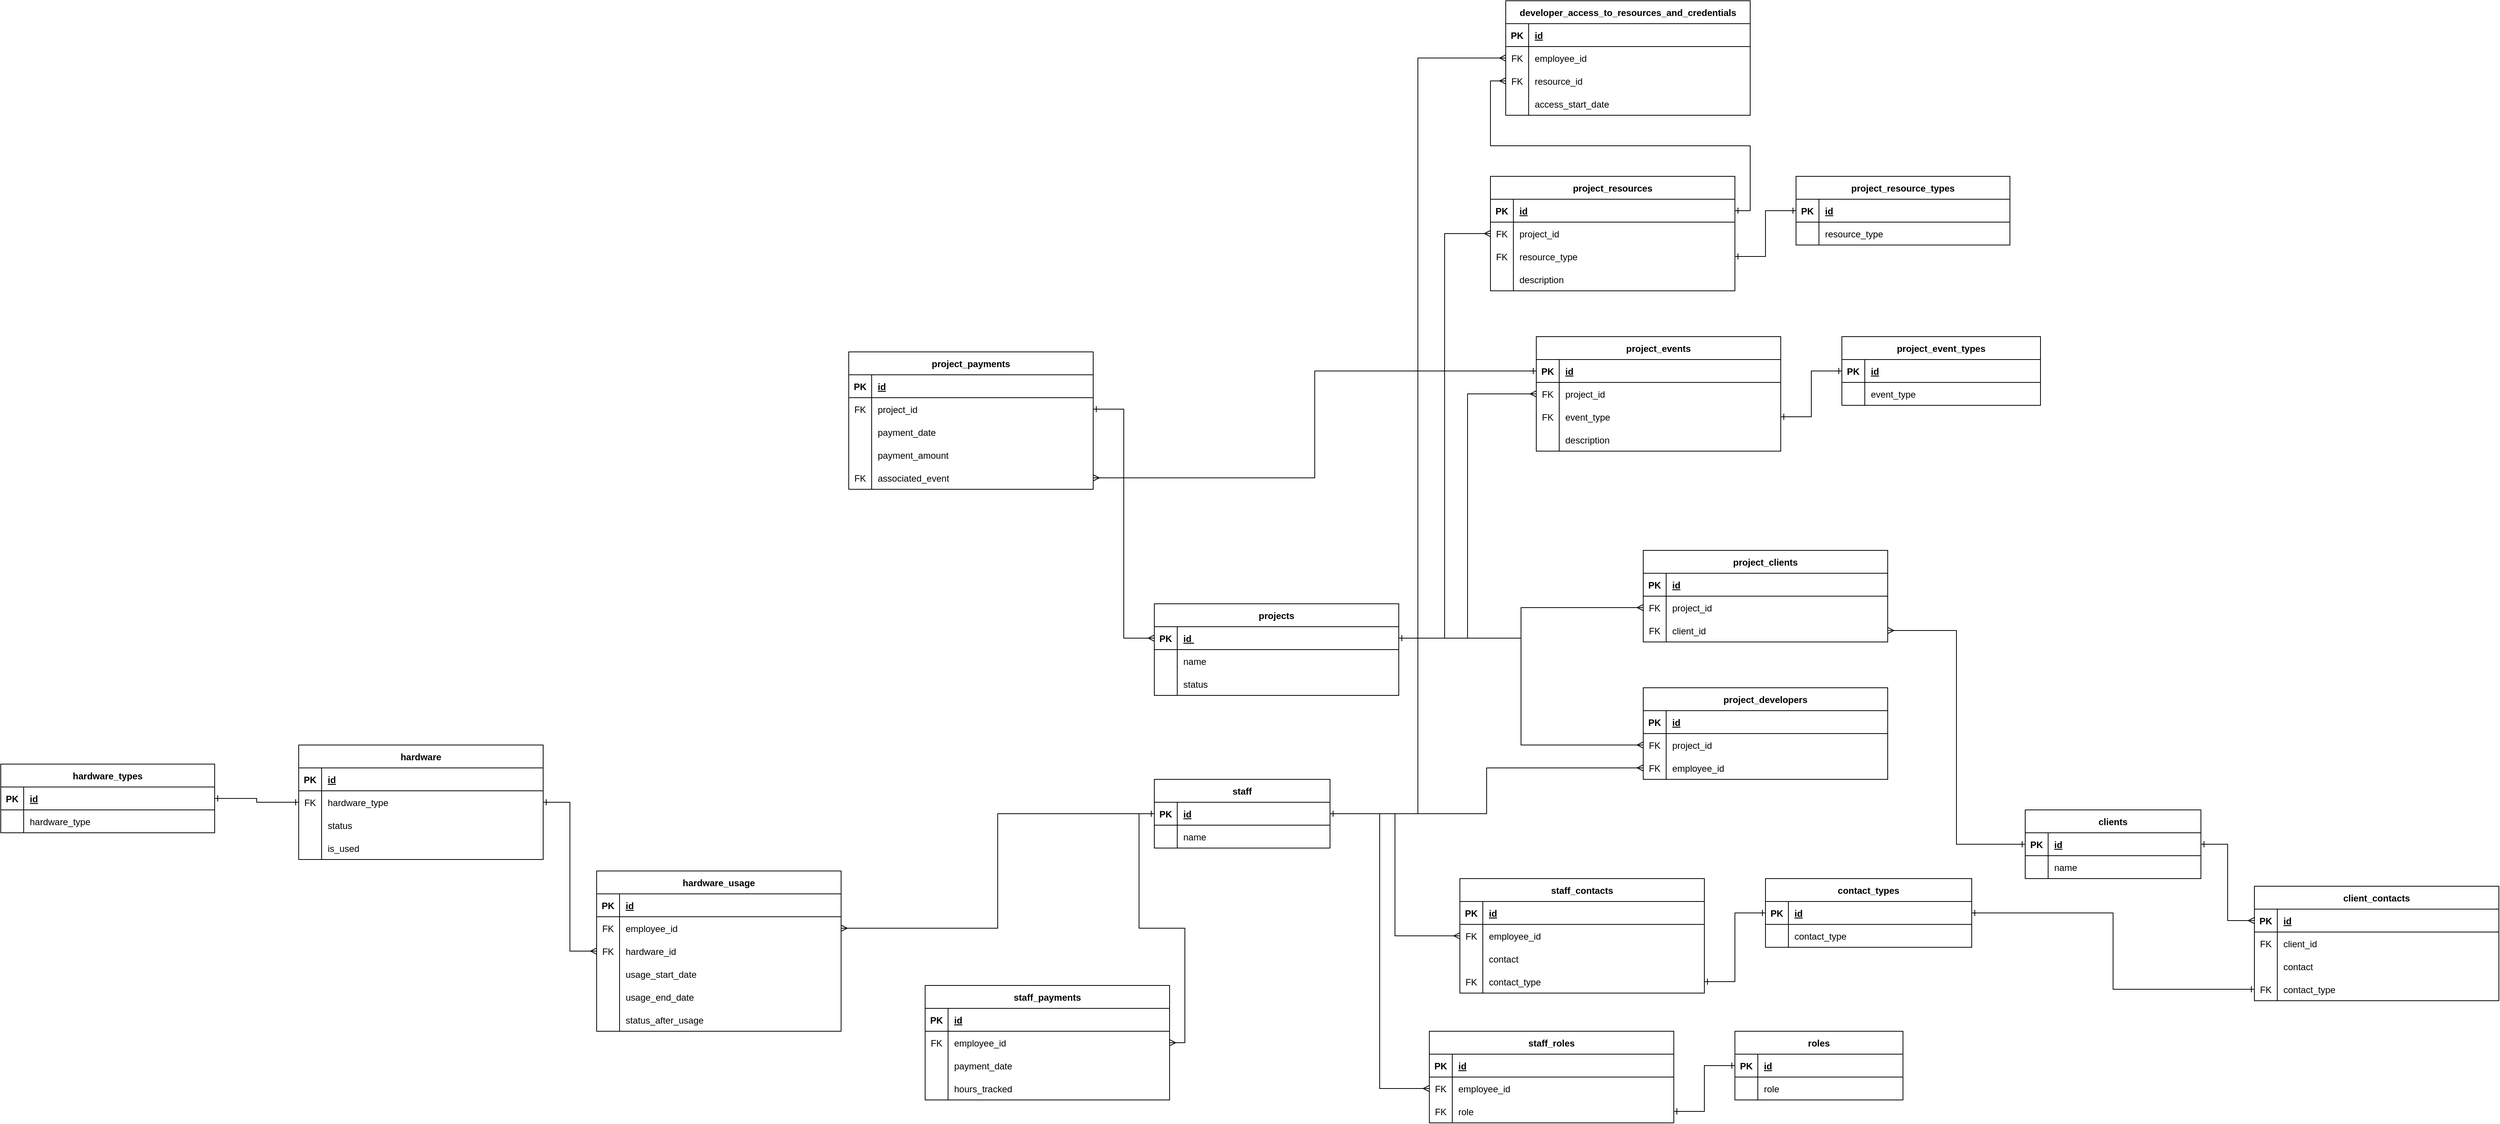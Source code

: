 <mxfile version="21.8.0" type="device">
  <diagram name="Page-1" id="a7904f86-f2b4-8e86-fa97-74104820619b">
    <mxGraphModel dx="7600" dy="2110" grid="1" gridSize="10" guides="1" tooltips="1" connect="1" arrows="1" fold="1" page="1" pageScale="1" pageWidth="1100" pageHeight="850" background="none" math="0" shadow="0">
      <root>
        <mxCell id="0" />
        <mxCell id="1" parent="0" />
        <mxCell id="GgH3XrxXZOgcFzUiFVwx-103" value="contact_types" style="shape=table;startSize=30;container=1;collapsible=1;childLayout=tableLayout;fixedRows=1;rowLines=0;fontStyle=1;align=center;resizeLast=1;" vertex="1" parent="1">
          <mxGeometry x="-2200" y="390" width="270" height="90" as="geometry" />
        </mxCell>
        <mxCell id="GgH3XrxXZOgcFzUiFVwx-104" value="" style="shape=tableRow;horizontal=0;startSize=0;swimlaneHead=0;swimlaneBody=0;fillColor=none;collapsible=0;dropTarget=0;points=[[0,0.5],[1,0.5]];portConstraint=eastwest;strokeColor=inherit;top=0;left=0;right=0;bottom=1;" vertex="1" parent="GgH3XrxXZOgcFzUiFVwx-103">
          <mxGeometry y="30" width="270" height="30" as="geometry" />
        </mxCell>
        <mxCell id="GgH3XrxXZOgcFzUiFVwx-105" value="PK" style="shape=partialRectangle;overflow=hidden;connectable=0;fillColor=none;strokeColor=inherit;top=0;left=0;bottom=0;right=0;fontStyle=1;" vertex="1" parent="GgH3XrxXZOgcFzUiFVwx-104">
          <mxGeometry width="30" height="30" as="geometry">
            <mxRectangle width="30" height="30" as="alternateBounds" />
          </mxGeometry>
        </mxCell>
        <mxCell id="GgH3XrxXZOgcFzUiFVwx-106" value="id" style="shape=partialRectangle;overflow=hidden;connectable=0;fillColor=none;align=left;strokeColor=inherit;top=0;left=0;bottom=0;right=0;spacingLeft=6;fontStyle=5;" vertex="1" parent="GgH3XrxXZOgcFzUiFVwx-104">
          <mxGeometry x="30" width="240" height="30" as="geometry">
            <mxRectangle width="240" height="30" as="alternateBounds" />
          </mxGeometry>
        </mxCell>
        <mxCell id="GgH3XrxXZOgcFzUiFVwx-107" value="" style="shape=tableRow;horizontal=0;startSize=0;swimlaneHead=0;swimlaneBody=0;fillColor=none;collapsible=0;dropTarget=0;points=[[0,0.5],[1,0.5]];portConstraint=eastwest;strokeColor=inherit;top=0;left=0;right=0;bottom=0;" vertex="1" parent="GgH3XrxXZOgcFzUiFVwx-103">
          <mxGeometry y="60" width="270" height="30" as="geometry" />
        </mxCell>
        <mxCell id="GgH3XrxXZOgcFzUiFVwx-108" value="" style="shape=partialRectangle;overflow=hidden;connectable=0;fillColor=none;strokeColor=inherit;top=0;left=0;bottom=0;right=0;" vertex="1" parent="GgH3XrxXZOgcFzUiFVwx-107">
          <mxGeometry width="30" height="30" as="geometry">
            <mxRectangle width="30" height="30" as="alternateBounds" />
          </mxGeometry>
        </mxCell>
        <mxCell id="GgH3XrxXZOgcFzUiFVwx-109" value="contact_type" style="shape=partialRectangle;overflow=hidden;connectable=0;fillColor=none;align=left;strokeColor=inherit;top=0;left=0;bottom=0;right=0;spacingLeft=6;" vertex="1" parent="GgH3XrxXZOgcFzUiFVwx-107">
          <mxGeometry x="30" width="240" height="30" as="geometry">
            <mxRectangle width="240" height="30" as="alternateBounds" />
          </mxGeometry>
        </mxCell>
        <mxCell id="GgH3XrxXZOgcFzUiFVwx-110" value="roles" style="shape=table;startSize=30;container=1;collapsible=1;childLayout=tableLayout;fixedRows=1;rowLines=0;fontStyle=1;align=center;resizeLast=1;" vertex="1" parent="1">
          <mxGeometry x="-2240" y="590" width="220" height="90" as="geometry" />
        </mxCell>
        <mxCell id="GgH3XrxXZOgcFzUiFVwx-111" value="" style="shape=tableRow;horizontal=0;startSize=0;swimlaneHead=0;swimlaneBody=0;fillColor=none;collapsible=0;dropTarget=0;points=[[0,0.5],[1,0.5]];portConstraint=eastwest;strokeColor=inherit;top=0;left=0;right=0;bottom=1;" vertex="1" parent="GgH3XrxXZOgcFzUiFVwx-110">
          <mxGeometry y="30" width="220" height="30" as="geometry" />
        </mxCell>
        <mxCell id="GgH3XrxXZOgcFzUiFVwx-112" value="PK" style="shape=partialRectangle;overflow=hidden;connectable=0;fillColor=none;strokeColor=inherit;top=0;left=0;bottom=0;right=0;fontStyle=1;" vertex="1" parent="GgH3XrxXZOgcFzUiFVwx-111">
          <mxGeometry width="30" height="30" as="geometry">
            <mxRectangle width="30" height="30" as="alternateBounds" />
          </mxGeometry>
        </mxCell>
        <mxCell id="GgH3XrxXZOgcFzUiFVwx-113" value="id" style="shape=partialRectangle;overflow=hidden;connectable=0;fillColor=none;align=left;strokeColor=inherit;top=0;left=0;bottom=0;right=0;spacingLeft=6;fontStyle=5;" vertex="1" parent="GgH3XrxXZOgcFzUiFVwx-111">
          <mxGeometry x="30" width="190" height="30" as="geometry">
            <mxRectangle width="190" height="30" as="alternateBounds" />
          </mxGeometry>
        </mxCell>
        <mxCell id="GgH3XrxXZOgcFzUiFVwx-114" value="" style="shape=tableRow;horizontal=0;startSize=0;swimlaneHead=0;swimlaneBody=0;fillColor=none;collapsible=0;dropTarget=0;points=[[0,0.5],[1,0.5]];portConstraint=eastwest;strokeColor=inherit;top=0;left=0;right=0;bottom=0;" vertex="1" parent="GgH3XrxXZOgcFzUiFVwx-110">
          <mxGeometry y="60" width="220" height="30" as="geometry" />
        </mxCell>
        <mxCell id="GgH3XrxXZOgcFzUiFVwx-115" value="" style="shape=partialRectangle;overflow=hidden;connectable=0;fillColor=none;strokeColor=inherit;top=0;left=0;bottom=0;right=0;" vertex="1" parent="GgH3XrxXZOgcFzUiFVwx-114">
          <mxGeometry width="30" height="30" as="geometry">
            <mxRectangle width="30" height="30" as="alternateBounds" />
          </mxGeometry>
        </mxCell>
        <mxCell id="GgH3XrxXZOgcFzUiFVwx-116" value="role " style="shape=partialRectangle;overflow=hidden;connectable=0;fillColor=none;align=left;strokeColor=inherit;top=0;left=0;bottom=0;right=0;spacingLeft=6;" vertex="1" parent="GgH3XrxXZOgcFzUiFVwx-114">
          <mxGeometry x="30" width="190" height="30" as="geometry">
            <mxRectangle width="190" height="30" as="alternateBounds" />
          </mxGeometry>
        </mxCell>
        <mxCell id="GgH3XrxXZOgcFzUiFVwx-117" value="staff" style="shape=table;startSize=30;container=1;collapsible=1;childLayout=tableLayout;fixedRows=1;rowLines=0;fontStyle=1;align=center;resizeLast=1;" vertex="1" parent="1">
          <mxGeometry x="-3000" y="260" width="230" height="90" as="geometry" />
        </mxCell>
        <mxCell id="GgH3XrxXZOgcFzUiFVwx-118" value="" style="shape=tableRow;horizontal=0;startSize=0;swimlaneHead=0;swimlaneBody=0;fillColor=none;collapsible=0;dropTarget=0;points=[[0,0.5],[1,0.5]];portConstraint=eastwest;strokeColor=inherit;top=0;left=0;right=0;bottom=1;" vertex="1" parent="GgH3XrxXZOgcFzUiFVwx-117">
          <mxGeometry y="30" width="230" height="30" as="geometry" />
        </mxCell>
        <mxCell id="GgH3XrxXZOgcFzUiFVwx-119" value="PK" style="shape=partialRectangle;overflow=hidden;connectable=0;fillColor=none;strokeColor=inherit;top=0;left=0;bottom=0;right=0;fontStyle=1;" vertex="1" parent="GgH3XrxXZOgcFzUiFVwx-118">
          <mxGeometry width="30" height="30" as="geometry">
            <mxRectangle width="30" height="30" as="alternateBounds" />
          </mxGeometry>
        </mxCell>
        <mxCell id="GgH3XrxXZOgcFzUiFVwx-120" value="id" style="shape=partialRectangle;overflow=hidden;connectable=0;fillColor=none;align=left;strokeColor=inherit;top=0;left=0;bottom=0;right=0;spacingLeft=6;fontStyle=5;" vertex="1" parent="GgH3XrxXZOgcFzUiFVwx-118">
          <mxGeometry x="30" width="200" height="30" as="geometry">
            <mxRectangle width="200" height="30" as="alternateBounds" />
          </mxGeometry>
        </mxCell>
        <mxCell id="GgH3XrxXZOgcFzUiFVwx-121" value="" style="shape=tableRow;horizontal=0;startSize=0;swimlaneHead=0;swimlaneBody=0;fillColor=none;collapsible=0;dropTarget=0;points=[[0,0.5],[1,0.5]];portConstraint=eastwest;strokeColor=inherit;top=0;left=0;right=0;bottom=0;" vertex="1" parent="GgH3XrxXZOgcFzUiFVwx-117">
          <mxGeometry y="60" width="230" height="30" as="geometry" />
        </mxCell>
        <mxCell id="GgH3XrxXZOgcFzUiFVwx-122" value="" style="shape=partialRectangle;overflow=hidden;connectable=0;fillColor=none;strokeColor=inherit;top=0;left=0;bottom=0;right=0;" vertex="1" parent="GgH3XrxXZOgcFzUiFVwx-121">
          <mxGeometry width="30" height="30" as="geometry">
            <mxRectangle width="30" height="30" as="alternateBounds" />
          </mxGeometry>
        </mxCell>
        <mxCell id="GgH3XrxXZOgcFzUiFVwx-123" value="name" style="shape=partialRectangle;overflow=hidden;connectable=0;fillColor=none;align=left;strokeColor=inherit;top=0;left=0;bottom=0;right=0;spacingLeft=6;" vertex="1" parent="GgH3XrxXZOgcFzUiFVwx-121">
          <mxGeometry x="30" width="200" height="30" as="geometry">
            <mxRectangle width="200" height="30" as="alternateBounds" />
          </mxGeometry>
        </mxCell>
        <mxCell id="GgH3XrxXZOgcFzUiFVwx-124" value="staff_contacts" style="shape=table;startSize=30;container=1;collapsible=1;childLayout=tableLayout;fixedRows=1;rowLines=0;fontStyle=1;align=center;resizeLast=1;" vertex="1" parent="1">
          <mxGeometry x="-2600" y="390" width="320" height="150" as="geometry" />
        </mxCell>
        <mxCell id="GgH3XrxXZOgcFzUiFVwx-125" value="" style="shape=tableRow;horizontal=0;startSize=0;swimlaneHead=0;swimlaneBody=0;fillColor=none;collapsible=0;dropTarget=0;points=[[0,0.5],[1,0.5]];portConstraint=eastwest;strokeColor=inherit;top=0;left=0;right=0;bottom=1;" vertex="1" parent="GgH3XrxXZOgcFzUiFVwx-124">
          <mxGeometry y="30" width="320" height="30" as="geometry" />
        </mxCell>
        <mxCell id="GgH3XrxXZOgcFzUiFVwx-126" value="PK" style="shape=partialRectangle;overflow=hidden;connectable=0;fillColor=none;strokeColor=inherit;top=0;left=0;bottom=0;right=0;fontStyle=1;" vertex="1" parent="GgH3XrxXZOgcFzUiFVwx-125">
          <mxGeometry width="30" height="30" as="geometry">
            <mxRectangle width="30" height="30" as="alternateBounds" />
          </mxGeometry>
        </mxCell>
        <mxCell id="GgH3XrxXZOgcFzUiFVwx-127" value="id" style="shape=partialRectangle;overflow=hidden;connectable=0;fillColor=none;align=left;strokeColor=inherit;top=0;left=0;bottom=0;right=0;spacingLeft=6;fontStyle=5;" vertex="1" parent="GgH3XrxXZOgcFzUiFVwx-125">
          <mxGeometry x="30" width="290" height="30" as="geometry">
            <mxRectangle width="290" height="30" as="alternateBounds" />
          </mxGeometry>
        </mxCell>
        <mxCell id="GgH3XrxXZOgcFzUiFVwx-128" value="" style="shape=tableRow;horizontal=0;startSize=0;swimlaneHead=0;swimlaneBody=0;fillColor=none;collapsible=0;dropTarget=0;points=[[0,0.5],[1,0.5]];portConstraint=eastwest;strokeColor=inherit;top=0;left=0;right=0;bottom=0;" vertex="1" parent="GgH3XrxXZOgcFzUiFVwx-124">
          <mxGeometry y="60" width="320" height="30" as="geometry" />
        </mxCell>
        <mxCell id="GgH3XrxXZOgcFzUiFVwx-129" value="FK" style="shape=partialRectangle;overflow=hidden;connectable=0;fillColor=none;strokeColor=inherit;top=0;left=0;bottom=0;right=0;" vertex="1" parent="GgH3XrxXZOgcFzUiFVwx-128">
          <mxGeometry width="30" height="30" as="geometry">
            <mxRectangle width="30" height="30" as="alternateBounds" />
          </mxGeometry>
        </mxCell>
        <mxCell id="GgH3XrxXZOgcFzUiFVwx-130" value="employee_id" style="shape=partialRectangle;overflow=hidden;connectable=0;fillColor=none;align=left;strokeColor=inherit;top=0;left=0;bottom=0;right=0;spacingLeft=6;" vertex="1" parent="GgH3XrxXZOgcFzUiFVwx-128">
          <mxGeometry x="30" width="290" height="30" as="geometry">
            <mxRectangle width="290" height="30" as="alternateBounds" />
          </mxGeometry>
        </mxCell>
        <mxCell id="GgH3XrxXZOgcFzUiFVwx-131" value="" style="shape=tableRow;horizontal=0;startSize=0;swimlaneHead=0;swimlaneBody=0;fillColor=none;collapsible=0;dropTarget=0;points=[[0,0.5],[1,0.5]];portConstraint=eastwest;strokeColor=inherit;top=0;left=0;right=0;bottom=0;" vertex="1" parent="GgH3XrxXZOgcFzUiFVwx-124">
          <mxGeometry y="90" width="320" height="30" as="geometry" />
        </mxCell>
        <mxCell id="GgH3XrxXZOgcFzUiFVwx-132" value="" style="shape=partialRectangle;overflow=hidden;connectable=0;fillColor=none;strokeColor=inherit;top=0;left=0;bottom=0;right=0;" vertex="1" parent="GgH3XrxXZOgcFzUiFVwx-131">
          <mxGeometry width="30" height="30" as="geometry">
            <mxRectangle width="30" height="30" as="alternateBounds" />
          </mxGeometry>
        </mxCell>
        <mxCell id="GgH3XrxXZOgcFzUiFVwx-133" value="contact" style="shape=partialRectangle;overflow=hidden;connectable=0;fillColor=none;align=left;strokeColor=inherit;top=0;left=0;bottom=0;right=0;spacingLeft=6;" vertex="1" parent="GgH3XrxXZOgcFzUiFVwx-131">
          <mxGeometry x="30" width="290" height="30" as="geometry">
            <mxRectangle width="290" height="30" as="alternateBounds" />
          </mxGeometry>
        </mxCell>
        <mxCell id="GgH3XrxXZOgcFzUiFVwx-134" value="" style="shape=tableRow;horizontal=0;startSize=0;swimlaneHead=0;swimlaneBody=0;fillColor=none;collapsible=0;dropTarget=0;points=[[0,0.5],[1,0.5]];portConstraint=eastwest;strokeColor=inherit;top=0;left=0;right=0;bottom=0;" vertex="1" parent="GgH3XrxXZOgcFzUiFVwx-124">
          <mxGeometry y="120" width="320" height="30" as="geometry" />
        </mxCell>
        <mxCell id="GgH3XrxXZOgcFzUiFVwx-135" value="FK" style="shape=partialRectangle;overflow=hidden;connectable=0;fillColor=none;strokeColor=inherit;top=0;left=0;bottom=0;right=0;" vertex="1" parent="GgH3XrxXZOgcFzUiFVwx-134">
          <mxGeometry width="30" height="30" as="geometry">
            <mxRectangle width="30" height="30" as="alternateBounds" />
          </mxGeometry>
        </mxCell>
        <mxCell id="GgH3XrxXZOgcFzUiFVwx-136" value="contact_type" style="shape=partialRectangle;overflow=hidden;connectable=0;fillColor=none;align=left;strokeColor=inherit;top=0;left=0;bottom=0;right=0;spacingLeft=6;" vertex="1" parent="GgH3XrxXZOgcFzUiFVwx-134">
          <mxGeometry x="30" width="290" height="30" as="geometry">
            <mxRectangle width="290" height="30" as="alternateBounds" />
          </mxGeometry>
        </mxCell>
        <mxCell id="GgH3XrxXZOgcFzUiFVwx-143" value="staff_roles" style="shape=table;startSize=30;container=1;collapsible=1;childLayout=tableLayout;fixedRows=1;rowLines=0;fontStyle=1;align=center;resizeLast=1;" vertex="1" parent="1">
          <mxGeometry x="-2640" y="590" width="320" height="120" as="geometry" />
        </mxCell>
        <mxCell id="GgH3XrxXZOgcFzUiFVwx-144" value="" style="shape=tableRow;horizontal=0;startSize=0;swimlaneHead=0;swimlaneBody=0;fillColor=none;collapsible=0;dropTarget=0;points=[[0,0.5],[1,0.5]];portConstraint=eastwest;strokeColor=inherit;top=0;left=0;right=0;bottom=1;" vertex="1" parent="GgH3XrxXZOgcFzUiFVwx-143">
          <mxGeometry y="30" width="320" height="30" as="geometry" />
        </mxCell>
        <mxCell id="GgH3XrxXZOgcFzUiFVwx-145" value="PK" style="shape=partialRectangle;overflow=hidden;connectable=0;fillColor=none;strokeColor=inherit;top=0;left=0;bottom=0;right=0;fontStyle=1;" vertex="1" parent="GgH3XrxXZOgcFzUiFVwx-144">
          <mxGeometry width="30" height="30" as="geometry">
            <mxRectangle width="30" height="30" as="alternateBounds" />
          </mxGeometry>
        </mxCell>
        <mxCell id="GgH3XrxXZOgcFzUiFVwx-146" value="id" style="shape=partialRectangle;overflow=hidden;connectable=0;fillColor=none;align=left;strokeColor=inherit;top=0;left=0;bottom=0;right=0;spacingLeft=6;fontStyle=5;" vertex="1" parent="GgH3XrxXZOgcFzUiFVwx-144">
          <mxGeometry x="30" width="290" height="30" as="geometry">
            <mxRectangle width="290" height="30" as="alternateBounds" />
          </mxGeometry>
        </mxCell>
        <mxCell id="GgH3XrxXZOgcFzUiFVwx-147" value="" style="shape=tableRow;horizontal=0;startSize=0;swimlaneHead=0;swimlaneBody=0;fillColor=none;collapsible=0;dropTarget=0;points=[[0,0.5],[1,0.5]];portConstraint=eastwest;strokeColor=inherit;top=0;left=0;right=0;bottom=0;" vertex="1" parent="GgH3XrxXZOgcFzUiFVwx-143">
          <mxGeometry y="60" width="320" height="30" as="geometry" />
        </mxCell>
        <mxCell id="GgH3XrxXZOgcFzUiFVwx-148" value="FK" style="shape=partialRectangle;overflow=hidden;connectable=0;fillColor=none;strokeColor=inherit;top=0;left=0;bottom=0;right=0;" vertex="1" parent="GgH3XrxXZOgcFzUiFVwx-147">
          <mxGeometry width="30" height="30" as="geometry">
            <mxRectangle width="30" height="30" as="alternateBounds" />
          </mxGeometry>
        </mxCell>
        <mxCell id="GgH3XrxXZOgcFzUiFVwx-149" value="employee_id" style="shape=partialRectangle;overflow=hidden;connectable=0;fillColor=none;align=left;strokeColor=inherit;top=0;left=0;bottom=0;right=0;spacingLeft=6;" vertex="1" parent="GgH3XrxXZOgcFzUiFVwx-147">
          <mxGeometry x="30" width="290" height="30" as="geometry">
            <mxRectangle width="290" height="30" as="alternateBounds" />
          </mxGeometry>
        </mxCell>
        <mxCell id="GgH3XrxXZOgcFzUiFVwx-150" value="" style="shape=tableRow;horizontal=0;startSize=0;swimlaneHead=0;swimlaneBody=0;fillColor=none;collapsible=0;dropTarget=0;points=[[0,0.5],[1,0.5]];portConstraint=eastwest;strokeColor=inherit;top=0;left=0;right=0;bottom=0;" vertex="1" parent="GgH3XrxXZOgcFzUiFVwx-143">
          <mxGeometry y="90" width="320" height="30" as="geometry" />
        </mxCell>
        <mxCell id="GgH3XrxXZOgcFzUiFVwx-151" value="FK" style="shape=partialRectangle;overflow=hidden;connectable=0;fillColor=none;strokeColor=inherit;top=0;left=0;bottom=0;right=0;" vertex="1" parent="GgH3XrxXZOgcFzUiFVwx-150">
          <mxGeometry width="30" height="30" as="geometry">
            <mxRectangle width="30" height="30" as="alternateBounds" />
          </mxGeometry>
        </mxCell>
        <mxCell id="GgH3XrxXZOgcFzUiFVwx-152" value="role" style="shape=partialRectangle;overflow=hidden;connectable=0;fillColor=none;align=left;strokeColor=inherit;top=0;left=0;bottom=0;right=0;spacingLeft=6;" vertex="1" parent="GgH3XrxXZOgcFzUiFVwx-150">
          <mxGeometry x="30" width="290" height="30" as="geometry">
            <mxRectangle width="290" height="30" as="alternateBounds" />
          </mxGeometry>
        </mxCell>
        <mxCell id="GgH3XrxXZOgcFzUiFVwx-159" value="project_event_types" style="shape=table;startSize=30;container=1;collapsible=1;childLayout=tableLayout;fixedRows=1;rowLines=0;fontStyle=1;align=center;resizeLast=1;" vertex="1" parent="1">
          <mxGeometry x="-2100" y="-320" width="260" height="90" as="geometry" />
        </mxCell>
        <mxCell id="GgH3XrxXZOgcFzUiFVwx-160" value="" style="shape=tableRow;horizontal=0;startSize=0;swimlaneHead=0;swimlaneBody=0;fillColor=none;collapsible=0;dropTarget=0;points=[[0,0.5],[1,0.5]];portConstraint=eastwest;strokeColor=inherit;top=0;left=0;right=0;bottom=1;" vertex="1" parent="GgH3XrxXZOgcFzUiFVwx-159">
          <mxGeometry y="30" width="260" height="30" as="geometry" />
        </mxCell>
        <mxCell id="GgH3XrxXZOgcFzUiFVwx-161" value="PK" style="shape=partialRectangle;overflow=hidden;connectable=0;fillColor=none;strokeColor=inherit;top=0;left=0;bottom=0;right=0;fontStyle=1;" vertex="1" parent="GgH3XrxXZOgcFzUiFVwx-160">
          <mxGeometry width="30" height="30" as="geometry">
            <mxRectangle width="30" height="30" as="alternateBounds" />
          </mxGeometry>
        </mxCell>
        <mxCell id="GgH3XrxXZOgcFzUiFVwx-162" value="id" style="shape=partialRectangle;overflow=hidden;connectable=0;fillColor=none;align=left;strokeColor=inherit;top=0;left=0;bottom=0;right=0;spacingLeft=6;fontStyle=5;" vertex="1" parent="GgH3XrxXZOgcFzUiFVwx-160">
          <mxGeometry x="30" width="230" height="30" as="geometry">
            <mxRectangle width="230" height="30" as="alternateBounds" />
          </mxGeometry>
        </mxCell>
        <mxCell id="GgH3XrxXZOgcFzUiFVwx-163" value="" style="shape=tableRow;horizontal=0;startSize=0;swimlaneHead=0;swimlaneBody=0;fillColor=none;collapsible=0;dropTarget=0;points=[[0,0.5],[1,0.5]];portConstraint=eastwest;strokeColor=inherit;top=0;left=0;right=0;bottom=0;" vertex="1" parent="GgH3XrxXZOgcFzUiFVwx-159">
          <mxGeometry y="60" width="260" height="30" as="geometry" />
        </mxCell>
        <mxCell id="GgH3XrxXZOgcFzUiFVwx-164" value="" style="shape=partialRectangle;overflow=hidden;connectable=0;fillColor=none;strokeColor=inherit;top=0;left=0;bottom=0;right=0;" vertex="1" parent="GgH3XrxXZOgcFzUiFVwx-163">
          <mxGeometry width="30" height="30" as="geometry">
            <mxRectangle width="30" height="30" as="alternateBounds" />
          </mxGeometry>
        </mxCell>
        <mxCell id="GgH3XrxXZOgcFzUiFVwx-165" value="event_type" style="shape=partialRectangle;overflow=hidden;connectable=0;fillColor=none;align=left;strokeColor=inherit;top=0;left=0;bottom=0;right=0;spacingLeft=6;" vertex="1" parent="GgH3XrxXZOgcFzUiFVwx-163">
          <mxGeometry x="30" width="230" height="30" as="geometry">
            <mxRectangle width="230" height="30" as="alternateBounds" />
          </mxGeometry>
        </mxCell>
        <mxCell id="GgH3XrxXZOgcFzUiFVwx-166" value="project_resource_types" style="shape=table;startSize=30;container=1;collapsible=1;childLayout=tableLayout;fixedRows=1;rowLines=0;fontStyle=1;align=center;resizeLast=1;" vertex="1" parent="1">
          <mxGeometry x="-2160" y="-530" width="280" height="90" as="geometry" />
        </mxCell>
        <mxCell id="GgH3XrxXZOgcFzUiFVwx-167" value="" style="shape=tableRow;horizontal=0;startSize=0;swimlaneHead=0;swimlaneBody=0;fillColor=none;collapsible=0;dropTarget=0;points=[[0,0.5],[1,0.5]];portConstraint=eastwest;strokeColor=inherit;top=0;left=0;right=0;bottom=1;" vertex="1" parent="GgH3XrxXZOgcFzUiFVwx-166">
          <mxGeometry y="30" width="280" height="30" as="geometry" />
        </mxCell>
        <mxCell id="GgH3XrxXZOgcFzUiFVwx-168" value="PK" style="shape=partialRectangle;overflow=hidden;connectable=0;fillColor=none;strokeColor=inherit;top=0;left=0;bottom=0;right=0;fontStyle=1;" vertex="1" parent="GgH3XrxXZOgcFzUiFVwx-167">
          <mxGeometry width="30" height="30" as="geometry">
            <mxRectangle width="30" height="30" as="alternateBounds" />
          </mxGeometry>
        </mxCell>
        <mxCell id="GgH3XrxXZOgcFzUiFVwx-169" value="id" style="shape=partialRectangle;overflow=hidden;connectable=0;fillColor=none;align=left;strokeColor=inherit;top=0;left=0;bottom=0;right=0;spacingLeft=6;fontStyle=5;" vertex="1" parent="GgH3XrxXZOgcFzUiFVwx-167">
          <mxGeometry x="30" width="250" height="30" as="geometry">
            <mxRectangle width="250" height="30" as="alternateBounds" />
          </mxGeometry>
        </mxCell>
        <mxCell id="GgH3XrxXZOgcFzUiFVwx-170" value="" style="shape=tableRow;horizontal=0;startSize=0;swimlaneHead=0;swimlaneBody=0;fillColor=none;collapsible=0;dropTarget=0;points=[[0,0.5],[1,0.5]];portConstraint=eastwest;strokeColor=inherit;top=0;left=0;right=0;bottom=0;" vertex="1" parent="GgH3XrxXZOgcFzUiFVwx-166">
          <mxGeometry y="60" width="280" height="30" as="geometry" />
        </mxCell>
        <mxCell id="GgH3XrxXZOgcFzUiFVwx-171" value="" style="shape=partialRectangle;overflow=hidden;connectable=0;fillColor=none;strokeColor=inherit;top=0;left=0;bottom=0;right=0;" vertex="1" parent="GgH3XrxXZOgcFzUiFVwx-170">
          <mxGeometry width="30" height="30" as="geometry">
            <mxRectangle width="30" height="30" as="alternateBounds" />
          </mxGeometry>
        </mxCell>
        <mxCell id="GgH3XrxXZOgcFzUiFVwx-172" value="resource_type " style="shape=partialRectangle;overflow=hidden;connectable=0;fillColor=none;align=left;strokeColor=inherit;top=0;left=0;bottom=0;right=0;spacingLeft=6;" vertex="1" parent="GgH3XrxXZOgcFzUiFVwx-170">
          <mxGeometry x="30" width="250" height="30" as="geometry">
            <mxRectangle width="250" height="30" as="alternateBounds" />
          </mxGeometry>
        </mxCell>
        <mxCell id="GgH3XrxXZOgcFzUiFVwx-173" value="projects" style="shape=table;startSize=30;container=1;collapsible=1;childLayout=tableLayout;fixedRows=1;rowLines=0;fontStyle=1;align=center;resizeLast=1;" vertex="1" parent="1">
          <mxGeometry x="-3000" y="30" width="320" height="120" as="geometry" />
        </mxCell>
        <mxCell id="GgH3XrxXZOgcFzUiFVwx-174" value="" style="shape=tableRow;horizontal=0;startSize=0;swimlaneHead=0;swimlaneBody=0;fillColor=none;collapsible=0;dropTarget=0;points=[[0,0.5],[1,0.5]];portConstraint=eastwest;strokeColor=inherit;top=0;left=0;right=0;bottom=1;" vertex="1" parent="GgH3XrxXZOgcFzUiFVwx-173">
          <mxGeometry y="30" width="320" height="30" as="geometry" />
        </mxCell>
        <mxCell id="GgH3XrxXZOgcFzUiFVwx-175" value="PK" style="shape=partialRectangle;overflow=hidden;connectable=0;fillColor=none;strokeColor=inherit;top=0;left=0;bottom=0;right=0;fontStyle=1;" vertex="1" parent="GgH3XrxXZOgcFzUiFVwx-174">
          <mxGeometry width="30" height="30" as="geometry">
            <mxRectangle width="30" height="30" as="alternateBounds" />
          </mxGeometry>
        </mxCell>
        <mxCell id="GgH3XrxXZOgcFzUiFVwx-176" value="id " style="shape=partialRectangle;overflow=hidden;connectable=0;fillColor=none;align=left;strokeColor=inherit;top=0;left=0;bottom=0;right=0;spacingLeft=6;fontStyle=5;" vertex="1" parent="GgH3XrxXZOgcFzUiFVwx-174">
          <mxGeometry x="30" width="290" height="30" as="geometry">
            <mxRectangle width="290" height="30" as="alternateBounds" />
          </mxGeometry>
        </mxCell>
        <mxCell id="GgH3XrxXZOgcFzUiFVwx-177" value="" style="shape=tableRow;horizontal=0;startSize=0;swimlaneHead=0;swimlaneBody=0;fillColor=none;collapsible=0;dropTarget=0;points=[[0,0.5],[1,0.5]];portConstraint=eastwest;strokeColor=inherit;top=0;left=0;right=0;bottom=0;" vertex="1" parent="GgH3XrxXZOgcFzUiFVwx-173">
          <mxGeometry y="60" width="320" height="30" as="geometry" />
        </mxCell>
        <mxCell id="GgH3XrxXZOgcFzUiFVwx-178" value="" style="shape=partialRectangle;overflow=hidden;connectable=0;fillColor=none;strokeColor=inherit;top=0;left=0;bottom=0;right=0;" vertex="1" parent="GgH3XrxXZOgcFzUiFVwx-177">
          <mxGeometry width="30" height="30" as="geometry">
            <mxRectangle width="30" height="30" as="alternateBounds" />
          </mxGeometry>
        </mxCell>
        <mxCell id="GgH3XrxXZOgcFzUiFVwx-179" value="name " style="shape=partialRectangle;overflow=hidden;connectable=0;fillColor=none;align=left;strokeColor=inherit;top=0;left=0;bottom=0;right=0;spacingLeft=6;" vertex="1" parent="GgH3XrxXZOgcFzUiFVwx-177">
          <mxGeometry x="30" width="290" height="30" as="geometry">
            <mxRectangle width="290" height="30" as="alternateBounds" />
          </mxGeometry>
        </mxCell>
        <mxCell id="GgH3XrxXZOgcFzUiFVwx-180" value="" style="shape=tableRow;horizontal=0;startSize=0;swimlaneHead=0;swimlaneBody=0;fillColor=none;collapsible=0;dropTarget=0;points=[[0,0.5],[1,0.5]];portConstraint=eastwest;strokeColor=inherit;top=0;left=0;right=0;bottom=0;" vertex="1" parent="GgH3XrxXZOgcFzUiFVwx-173">
          <mxGeometry y="90" width="320" height="30" as="geometry" />
        </mxCell>
        <mxCell id="GgH3XrxXZOgcFzUiFVwx-181" value="" style="shape=partialRectangle;overflow=hidden;connectable=0;fillColor=none;strokeColor=inherit;top=0;left=0;bottom=0;right=0;" vertex="1" parent="GgH3XrxXZOgcFzUiFVwx-180">
          <mxGeometry width="30" height="30" as="geometry">
            <mxRectangle width="30" height="30" as="alternateBounds" />
          </mxGeometry>
        </mxCell>
        <mxCell id="GgH3XrxXZOgcFzUiFVwx-182" value="status" style="shape=partialRectangle;overflow=hidden;connectable=0;fillColor=none;align=left;strokeColor=inherit;top=0;left=0;bottom=0;right=0;spacingLeft=6;" vertex="1" parent="GgH3XrxXZOgcFzUiFVwx-180">
          <mxGeometry x="30" width="290" height="30" as="geometry">
            <mxRectangle width="290" height="30" as="alternateBounds" />
          </mxGeometry>
        </mxCell>
        <mxCell id="GgH3XrxXZOgcFzUiFVwx-183" value="project_events" style="shape=table;startSize=30;container=1;collapsible=1;childLayout=tableLayout;fixedRows=1;rowLines=0;fontStyle=1;align=center;resizeLast=1;" vertex="1" parent="1">
          <mxGeometry x="-2500" y="-320" width="320" height="150" as="geometry" />
        </mxCell>
        <mxCell id="GgH3XrxXZOgcFzUiFVwx-184" value="" style="shape=tableRow;horizontal=0;startSize=0;swimlaneHead=0;swimlaneBody=0;fillColor=none;collapsible=0;dropTarget=0;points=[[0,0.5],[1,0.5]];portConstraint=eastwest;strokeColor=inherit;top=0;left=0;right=0;bottom=1;" vertex="1" parent="GgH3XrxXZOgcFzUiFVwx-183">
          <mxGeometry y="30" width="320" height="30" as="geometry" />
        </mxCell>
        <mxCell id="GgH3XrxXZOgcFzUiFVwx-185" value="PK" style="shape=partialRectangle;overflow=hidden;connectable=0;fillColor=none;strokeColor=inherit;top=0;left=0;bottom=0;right=0;fontStyle=1;" vertex="1" parent="GgH3XrxXZOgcFzUiFVwx-184">
          <mxGeometry width="30" height="30" as="geometry">
            <mxRectangle width="30" height="30" as="alternateBounds" />
          </mxGeometry>
        </mxCell>
        <mxCell id="GgH3XrxXZOgcFzUiFVwx-186" value="id" style="shape=partialRectangle;overflow=hidden;connectable=0;fillColor=none;align=left;strokeColor=inherit;top=0;left=0;bottom=0;right=0;spacingLeft=6;fontStyle=5;" vertex="1" parent="GgH3XrxXZOgcFzUiFVwx-184">
          <mxGeometry x="30" width="290" height="30" as="geometry">
            <mxRectangle width="290" height="30" as="alternateBounds" />
          </mxGeometry>
        </mxCell>
        <mxCell id="GgH3XrxXZOgcFzUiFVwx-187" value="" style="shape=tableRow;horizontal=0;startSize=0;swimlaneHead=0;swimlaneBody=0;fillColor=none;collapsible=0;dropTarget=0;points=[[0,0.5],[1,0.5]];portConstraint=eastwest;strokeColor=inherit;top=0;left=0;right=0;bottom=0;" vertex="1" parent="GgH3XrxXZOgcFzUiFVwx-183">
          <mxGeometry y="60" width="320" height="30" as="geometry" />
        </mxCell>
        <mxCell id="GgH3XrxXZOgcFzUiFVwx-188" value="FK" style="shape=partialRectangle;overflow=hidden;connectable=0;fillColor=none;strokeColor=inherit;top=0;left=0;bottom=0;right=0;" vertex="1" parent="GgH3XrxXZOgcFzUiFVwx-187">
          <mxGeometry width="30" height="30" as="geometry">
            <mxRectangle width="30" height="30" as="alternateBounds" />
          </mxGeometry>
        </mxCell>
        <mxCell id="GgH3XrxXZOgcFzUiFVwx-189" value="project_id " style="shape=partialRectangle;overflow=hidden;connectable=0;fillColor=none;align=left;strokeColor=inherit;top=0;left=0;bottom=0;right=0;spacingLeft=6;" vertex="1" parent="GgH3XrxXZOgcFzUiFVwx-187">
          <mxGeometry x="30" width="290" height="30" as="geometry">
            <mxRectangle width="290" height="30" as="alternateBounds" />
          </mxGeometry>
        </mxCell>
        <mxCell id="GgH3XrxXZOgcFzUiFVwx-190" value="" style="shape=tableRow;horizontal=0;startSize=0;swimlaneHead=0;swimlaneBody=0;fillColor=none;collapsible=0;dropTarget=0;points=[[0,0.5],[1,0.5]];portConstraint=eastwest;strokeColor=inherit;top=0;left=0;right=0;bottom=0;" vertex="1" parent="GgH3XrxXZOgcFzUiFVwx-183">
          <mxGeometry y="90" width="320" height="30" as="geometry" />
        </mxCell>
        <mxCell id="GgH3XrxXZOgcFzUiFVwx-191" value="FK" style="shape=partialRectangle;overflow=hidden;connectable=0;fillColor=none;strokeColor=inherit;top=0;left=0;bottom=0;right=0;" vertex="1" parent="GgH3XrxXZOgcFzUiFVwx-190">
          <mxGeometry width="30" height="30" as="geometry">
            <mxRectangle width="30" height="30" as="alternateBounds" />
          </mxGeometry>
        </mxCell>
        <mxCell id="GgH3XrxXZOgcFzUiFVwx-192" value="event_type " style="shape=partialRectangle;overflow=hidden;connectable=0;fillColor=none;align=left;strokeColor=inherit;top=0;left=0;bottom=0;right=0;spacingLeft=6;" vertex="1" parent="GgH3XrxXZOgcFzUiFVwx-190">
          <mxGeometry x="30" width="290" height="30" as="geometry">
            <mxRectangle width="290" height="30" as="alternateBounds" />
          </mxGeometry>
        </mxCell>
        <mxCell id="GgH3XrxXZOgcFzUiFVwx-193" value="" style="shape=tableRow;horizontal=0;startSize=0;swimlaneHead=0;swimlaneBody=0;fillColor=none;collapsible=0;dropTarget=0;points=[[0,0.5],[1,0.5]];portConstraint=eastwest;strokeColor=inherit;top=0;left=0;right=0;bottom=0;" vertex="1" parent="GgH3XrxXZOgcFzUiFVwx-183">
          <mxGeometry y="120" width="320" height="30" as="geometry" />
        </mxCell>
        <mxCell id="GgH3XrxXZOgcFzUiFVwx-194" value="" style="shape=partialRectangle;overflow=hidden;connectable=0;fillColor=none;strokeColor=inherit;top=0;left=0;bottom=0;right=0;" vertex="1" parent="GgH3XrxXZOgcFzUiFVwx-193">
          <mxGeometry width="30" height="30" as="geometry">
            <mxRectangle width="30" height="30" as="alternateBounds" />
          </mxGeometry>
        </mxCell>
        <mxCell id="GgH3XrxXZOgcFzUiFVwx-195" value="description " style="shape=partialRectangle;overflow=hidden;connectable=0;fillColor=none;align=left;strokeColor=inherit;top=0;left=0;bottom=0;right=0;spacingLeft=6;" vertex="1" parent="GgH3XrxXZOgcFzUiFVwx-193">
          <mxGeometry x="30" width="290" height="30" as="geometry">
            <mxRectangle width="290" height="30" as="alternateBounds" />
          </mxGeometry>
        </mxCell>
        <mxCell id="GgH3XrxXZOgcFzUiFVwx-202" value="project_resources" style="shape=table;startSize=30;container=1;collapsible=1;childLayout=tableLayout;fixedRows=1;rowLines=0;fontStyle=1;align=center;resizeLast=1;" vertex="1" parent="1">
          <mxGeometry x="-2560" y="-530" width="320" height="150" as="geometry" />
        </mxCell>
        <mxCell id="GgH3XrxXZOgcFzUiFVwx-203" value="" style="shape=tableRow;horizontal=0;startSize=0;swimlaneHead=0;swimlaneBody=0;fillColor=none;collapsible=0;dropTarget=0;points=[[0,0.5],[1,0.5]];portConstraint=eastwest;strokeColor=inherit;top=0;left=0;right=0;bottom=1;" vertex="1" parent="GgH3XrxXZOgcFzUiFVwx-202">
          <mxGeometry y="30" width="320" height="30" as="geometry" />
        </mxCell>
        <mxCell id="GgH3XrxXZOgcFzUiFVwx-204" value="PK" style="shape=partialRectangle;overflow=hidden;connectable=0;fillColor=none;strokeColor=inherit;top=0;left=0;bottom=0;right=0;fontStyle=1;" vertex="1" parent="GgH3XrxXZOgcFzUiFVwx-203">
          <mxGeometry width="30" height="30" as="geometry">
            <mxRectangle width="30" height="30" as="alternateBounds" />
          </mxGeometry>
        </mxCell>
        <mxCell id="GgH3XrxXZOgcFzUiFVwx-205" value="id" style="shape=partialRectangle;overflow=hidden;connectable=0;fillColor=none;align=left;strokeColor=inherit;top=0;left=0;bottom=0;right=0;spacingLeft=6;fontStyle=5;" vertex="1" parent="GgH3XrxXZOgcFzUiFVwx-203">
          <mxGeometry x="30" width="290" height="30" as="geometry">
            <mxRectangle width="290" height="30" as="alternateBounds" />
          </mxGeometry>
        </mxCell>
        <mxCell id="GgH3XrxXZOgcFzUiFVwx-206" value="" style="shape=tableRow;horizontal=0;startSize=0;swimlaneHead=0;swimlaneBody=0;fillColor=none;collapsible=0;dropTarget=0;points=[[0,0.5],[1,0.5]];portConstraint=eastwest;strokeColor=inherit;top=0;left=0;right=0;bottom=0;" vertex="1" parent="GgH3XrxXZOgcFzUiFVwx-202">
          <mxGeometry y="60" width="320" height="30" as="geometry" />
        </mxCell>
        <mxCell id="GgH3XrxXZOgcFzUiFVwx-207" value="FK" style="shape=partialRectangle;overflow=hidden;connectable=0;fillColor=none;strokeColor=inherit;top=0;left=0;bottom=0;right=0;" vertex="1" parent="GgH3XrxXZOgcFzUiFVwx-206">
          <mxGeometry width="30" height="30" as="geometry">
            <mxRectangle width="30" height="30" as="alternateBounds" />
          </mxGeometry>
        </mxCell>
        <mxCell id="GgH3XrxXZOgcFzUiFVwx-208" value="project_id" style="shape=partialRectangle;overflow=hidden;connectable=0;fillColor=none;align=left;strokeColor=inherit;top=0;left=0;bottom=0;right=0;spacingLeft=6;" vertex="1" parent="GgH3XrxXZOgcFzUiFVwx-206">
          <mxGeometry x="30" width="290" height="30" as="geometry">
            <mxRectangle width="290" height="30" as="alternateBounds" />
          </mxGeometry>
        </mxCell>
        <mxCell id="GgH3XrxXZOgcFzUiFVwx-209" value="" style="shape=tableRow;horizontal=0;startSize=0;swimlaneHead=0;swimlaneBody=0;fillColor=none;collapsible=0;dropTarget=0;points=[[0,0.5],[1,0.5]];portConstraint=eastwest;strokeColor=inherit;top=0;left=0;right=0;bottom=0;" vertex="1" parent="GgH3XrxXZOgcFzUiFVwx-202">
          <mxGeometry y="90" width="320" height="30" as="geometry" />
        </mxCell>
        <mxCell id="GgH3XrxXZOgcFzUiFVwx-210" value="FK" style="shape=partialRectangle;overflow=hidden;connectable=0;fillColor=none;strokeColor=inherit;top=0;left=0;bottom=0;right=0;" vertex="1" parent="GgH3XrxXZOgcFzUiFVwx-209">
          <mxGeometry width="30" height="30" as="geometry">
            <mxRectangle width="30" height="30" as="alternateBounds" />
          </mxGeometry>
        </mxCell>
        <mxCell id="GgH3XrxXZOgcFzUiFVwx-211" value="resource_type" style="shape=partialRectangle;overflow=hidden;connectable=0;fillColor=none;align=left;strokeColor=inherit;top=0;left=0;bottom=0;right=0;spacingLeft=6;" vertex="1" parent="GgH3XrxXZOgcFzUiFVwx-209">
          <mxGeometry x="30" width="290" height="30" as="geometry">
            <mxRectangle width="290" height="30" as="alternateBounds" />
          </mxGeometry>
        </mxCell>
        <mxCell id="GgH3XrxXZOgcFzUiFVwx-212" value="" style="shape=tableRow;horizontal=0;startSize=0;swimlaneHead=0;swimlaneBody=0;fillColor=none;collapsible=0;dropTarget=0;points=[[0,0.5],[1,0.5]];portConstraint=eastwest;strokeColor=inherit;top=0;left=0;right=0;bottom=0;" vertex="1" parent="GgH3XrxXZOgcFzUiFVwx-202">
          <mxGeometry y="120" width="320" height="30" as="geometry" />
        </mxCell>
        <mxCell id="GgH3XrxXZOgcFzUiFVwx-213" value="" style="shape=partialRectangle;overflow=hidden;connectable=0;fillColor=none;strokeColor=inherit;top=0;left=0;bottom=0;right=0;" vertex="1" parent="GgH3XrxXZOgcFzUiFVwx-212">
          <mxGeometry width="30" height="30" as="geometry">
            <mxRectangle width="30" height="30" as="alternateBounds" />
          </mxGeometry>
        </mxCell>
        <mxCell id="GgH3XrxXZOgcFzUiFVwx-214" value="description" style="shape=partialRectangle;overflow=hidden;connectable=0;fillColor=none;align=left;strokeColor=inherit;top=0;left=0;bottom=0;right=0;spacingLeft=6;" vertex="1" parent="GgH3XrxXZOgcFzUiFVwx-212">
          <mxGeometry x="30" width="290" height="30" as="geometry">
            <mxRectangle width="290" height="30" as="alternateBounds" />
          </mxGeometry>
        </mxCell>
        <mxCell id="GgH3XrxXZOgcFzUiFVwx-221" value="clients" style="shape=table;startSize=30;container=1;collapsible=1;childLayout=tableLayout;fixedRows=1;rowLines=0;fontStyle=1;align=center;resizeLast=1;" vertex="1" parent="1">
          <mxGeometry x="-1860" y="300" width="230" height="90" as="geometry" />
        </mxCell>
        <mxCell id="GgH3XrxXZOgcFzUiFVwx-222" value="" style="shape=tableRow;horizontal=0;startSize=0;swimlaneHead=0;swimlaneBody=0;fillColor=none;collapsible=0;dropTarget=0;points=[[0,0.5],[1,0.5]];portConstraint=eastwest;strokeColor=inherit;top=0;left=0;right=0;bottom=1;" vertex="1" parent="GgH3XrxXZOgcFzUiFVwx-221">
          <mxGeometry y="30" width="230" height="30" as="geometry" />
        </mxCell>
        <mxCell id="GgH3XrxXZOgcFzUiFVwx-223" value="PK" style="shape=partialRectangle;overflow=hidden;connectable=0;fillColor=none;strokeColor=inherit;top=0;left=0;bottom=0;right=0;fontStyle=1;" vertex="1" parent="GgH3XrxXZOgcFzUiFVwx-222">
          <mxGeometry width="30" height="30" as="geometry">
            <mxRectangle width="30" height="30" as="alternateBounds" />
          </mxGeometry>
        </mxCell>
        <mxCell id="GgH3XrxXZOgcFzUiFVwx-224" value="id" style="shape=partialRectangle;overflow=hidden;connectable=0;fillColor=none;align=left;strokeColor=inherit;top=0;left=0;bottom=0;right=0;spacingLeft=6;fontStyle=5;" vertex="1" parent="GgH3XrxXZOgcFzUiFVwx-222">
          <mxGeometry x="30" width="200" height="30" as="geometry">
            <mxRectangle width="200" height="30" as="alternateBounds" />
          </mxGeometry>
        </mxCell>
        <mxCell id="GgH3XrxXZOgcFzUiFVwx-225" value="" style="shape=tableRow;horizontal=0;startSize=0;swimlaneHead=0;swimlaneBody=0;fillColor=none;collapsible=0;dropTarget=0;points=[[0,0.5],[1,0.5]];portConstraint=eastwest;strokeColor=inherit;top=0;left=0;right=0;bottom=0;" vertex="1" parent="GgH3XrxXZOgcFzUiFVwx-221">
          <mxGeometry y="60" width="230" height="30" as="geometry" />
        </mxCell>
        <mxCell id="GgH3XrxXZOgcFzUiFVwx-226" value="" style="shape=partialRectangle;overflow=hidden;connectable=0;fillColor=none;strokeColor=inherit;top=0;left=0;bottom=0;right=0;" vertex="1" parent="GgH3XrxXZOgcFzUiFVwx-225">
          <mxGeometry width="30" height="30" as="geometry">
            <mxRectangle width="30" height="30" as="alternateBounds" />
          </mxGeometry>
        </mxCell>
        <mxCell id="GgH3XrxXZOgcFzUiFVwx-227" value="name " style="shape=partialRectangle;overflow=hidden;connectable=0;fillColor=none;align=left;strokeColor=inherit;top=0;left=0;bottom=0;right=0;spacingLeft=6;" vertex="1" parent="GgH3XrxXZOgcFzUiFVwx-225">
          <mxGeometry x="30" width="200" height="30" as="geometry">
            <mxRectangle width="200" height="30" as="alternateBounds" />
          </mxGeometry>
        </mxCell>
        <mxCell id="GgH3XrxXZOgcFzUiFVwx-228" value="client_contacts" style="shape=table;startSize=30;container=1;collapsible=1;childLayout=tableLayout;fixedRows=1;rowLines=0;fontStyle=1;align=center;resizeLast=1;" vertex="1" parent="1">
          <mxGeometry x="-1560" y="400" width="320" height="150" as="geometry" />
        </mxCell>
        <mxCell id="GgH3XrxXZOgcFzUiFVwx-229" value="" style="shape=tableRow;horizontal=0;startSize=0;swimlaneHead=0;swimlaneBody=0;fillColor=none;collapsible=0;dropTarget=0;points=[[0,0.5],[1,0.5]];portConstraint=eastwest;strokeColor=inherit;top=0;left=0;right=0;bottom=1;" vertex="1" parent="GgH3XrxXZOgcFzUiFVwx-228">
          <mxGeometry y="30" width="320" height="30" as="geometry" />
        </mxCell>
        <mxCell id="GgH3XrxXZOgcFzUiFVwx-230" value="PK" style="shape=partialRectangle;overflow=hidden;connectable=0;fillColor=none;strokeColor=inherit;top=0;left=0;bottom=0;right=0;fontStyle=1;" vertex="1" parent="GgH3XrxXZOgcFzUiFVwx-229">
          <mxGeometry width="30" height="30" as="geometry">
            <mxRectangle width="30" height="30" as="alternateBounds" />
          </mxGeometry>
        </mxCell>
        <mxCell id="GgH3XrxXZOgcFzUiFVwx-231" value="id" style="shape=partialRectangle;overflow=hidden;connectable=0;fillColor=none;align=left;strokeColor=inherit;top=0;left=0;bottom=0;right=0;spacingLeft=6;fontStyle=5;" vertex="1" parent="GgH3XrxXZOgcFzUiFVwx-229">
          <mxGeometry x="30" width="290" height="30" as="geometry">
            <mxRectangle width="290" height="30" as="alternateBounds" />
          </mxGeometry>
        </mxCell>
        <mxCell id="GgH3XrxXZOgcFzUiFVwx-232" value="" style="shape=tableRow;horizontal=0;startSize=0;swimlaneHead=0;swimlaneBody=0;fillColor=none;collapsible=0;dropTarget=0;points=[[0,0.5],[1,0.5]];portConstraint=eastwest;strokeColor=inherit;top=0;left=0;right=0;bottom=0;" vertex="1" parent="GgH3XrxXZOgcFzUiFVwx-228">
          <mxGeometry y="60" width="320" height="30" as="geometry" />
        </mxCell>
        <mxCell id="GgH3XrxXZOgcFzUiFVwx-233" value="FK" style="shape=partialRectangle;overflow=hidden;connectable=0;fillColor=none;strokeColor=inherit;top=0;left=0;bottom=0;right=0;" vertex="1" parent="GgH3XrxXZOgcFzUiFVwx-232">
          <mxGeometry width="30" height="30" as="geometry">
            <mxRectangle width="30" height="30" as="alternateBounds" />
          </mxGeometry>
        </mxCell>
        <mxCell id="GgH3XrxXZOgcFzUiFVwx-234" value="client_id" style="shape=partialRectangle;overflow=hidden;connectable=0;fillColor=none;align=left;strokeColor=inherit;top=0;left=0;bottom=0;right=0;spacingLeft=6;" vertex="1" parent="GgH3XrxXZOgcFzUiFVwx-232">
          <mxGeometry x="30" width="290" height="30" as="geometry">
            <mxRectangle width="290" height="30" as="alternateBounds" />
          </mxGeometry>
        </mxCell>
        <mxCell id="GgH3XrxXZOgcFzUiFVwx-235" value="" style="shape=tableRow;horizontal=0;startSize=0;swimlaneHead=0;swimlaneBody=0;fillColor=none;collapsible=0;dropTarget=0;points=[[0,0.5],[1,0.5]];portConstraint=eastwest;strokeColor=inherit;top=0;left=0;right=0;bottom=0;" vertex="1" parent="GgH3XrxXZOgcFzUiFVwx-228">
          <mxGeometry y="90" width="320" height="30" as="geometry" />
        </mxCell>
        <mxCell id="GgH3XrxXZOgcFzUiFVwx-236" value="" style="shape=partialRectangle;overflow=hidden;connectable=0;fillColor=none;strokeColor=inherit;top=0;left=0;bottom=0;right=0;" vertex="1" parent="GgH3XrxXZOgcFzUiFVwx-235">
          <mxGeometry width="30" height="30" as="geometry">
            <mxRectangle width="30" height="30" as="alternateBounds" />
          </mxGeometry>
        </mxCell>
        <mxCell id="GgH3XrxXZOgcFzUiFVwx-237" value="contact" style="shape=partialRectangle;overflow=hidden;connectable=0;fillColor=none;align=left;strokeColor=inherit;top=0;left=0;bottom=0;right=0;spacingLeft=6;" vertex="1" parent="GgH3XrxXZOgcFzUiFVwx-235">
          <mxGeometry x="30" width="290" height="30" as="geometry">
            <mxRectangle width="290" height="30" as="alternateBounds" />
          </mxGeometry>
        </mxCell>
        <mxCell id="GgH3XrxXZOgcFzUiFVwx-238" value="" style="shape=tableRow;horizontal=0;startSize=0;swimlaneHead=0;swimlaneBody=0;fillColor=none;collapsible=0;dropTarget=0;points=[[0,0.5],[1,0.5]];portConstraint=eastwest;strokeColor=inherit;top=0;left=0;right=0;bottom=0;" vertex="1" parent="GgH3XrxXZOgcFzUiFVwx-228">
          <mxGeometry y="120" width="320" height="30" as="geometry" />
        </mxCell>
        <mxCell id="GgH3XrxXZOgcFzUiFVwx-239" value="FK" style="shape=partialRectangle;overflow=hidden;connectable=0;fillColor=none;strokeColor=inherit;top=0;left=0;bottom=0;right=0;" vertex="1" parent="GgH3XrxXZOgcFzUiFVwx-238">
          <mxGeometry width="30" height="30" as="geometry">
            <mxRectangle width="30" height="30" as="alternateBounds" />
          </mxGeometry>
        </mxCell>
        <mxCell id="GgH3XrxXZOgcFzUiFVwx-240" value="contact_type" style="shape=partialRectangle;overflow=hidden;connectable=0;fillColor=none;align=left;strokeColor=inherit;top=0;left=0;bottom=0;right=0;spacingLeft=6;" vertex="1" parent="GgH3XrxXZOgcFzUiFVwx-238">
          <mxGeometry x="30" width="290" height="30" as="geometry">
            <mxRectangle width="290" height="30" as="alternateBounds" />
          </mxGeometry>
        </mxCell>
        <mxCell id="GgH3XrxXZOgcFzUiFVwx-247" value="project_clients" style="shape=table;startSize=30;container=1;collapsible=1;childLayout=tableLayout;fixedRows=1;rowLines=0;fontStyle=1;align=center;resizeLast=1;" vertex="1" parent="1">
          <mxGeometry x="-2360" y="-40" width="320" height="120" as="geometry" />
        </mxCell>
        <mxCell id="GgH3XrxXZOgcFzUiFVwx-248" value="" style="shape=tableRow;horizontal=0;startSize=0;swimlaneHead=0;swimlaneBody=0;fillColor=none;collapsible=0;dropTarget=0;points=[[0,0.5],[1,0.5]];portConstraint=eastwest;strokeColor=inherit;top=0;left=0;right=0;bottom=1;" vertex="1" parent="GgH3XrxXZOgcFzUiFVwx-247">
          <mxGeometry y="30" width="320" height="30" as="geometry" />
        </mxCell>
        <mxCell id="GgH3XrxXZOgcFzUiFVwx-249" value="PK" style="shape=partialRectangle;overflow=hidden;connectable=0;fillColor=none;strokeColor=inherit;top=0;left=0;bottom=0;right=0;fontStyle=1;" vertex="1" parent="GgH3XrxXZOgcFzUiFVwx-248">
          <mxGeometry width="30" height="30" as="geometry">
            <mxRectangle width="30" height="30" as="alternateBounds" />
          </mxGeometry>
        </mxCell>
        <mxCell id="GgH3XrxXZOgcFzUiFVwx-250" value="id" style="shape=partialRectangle;overflow=hidden;connectable=0;fillColor=none;align=left;strokeColor=inherit;top=0;left=0;bottom=0;right=0;spacingLeft=6;fontStyle=5;" vertex="1" parent="GgH3XrxXZOgcFzUiFVwx-248">
          <mxGeometry x="30" width="290" height="30" as="geometry">
            <mxRectangle width="290" height="30" as="alternateBounds" />
          </mxGeometry>
        </mxCell>
        <mxCell id="GgH3XrxXZOgcFzUiFVwx-251" value="" style="shape=tableRow;horizontal=0;startSize=0;swimlaneHead=0;swimlaneBody=0;fillColor=none;collapsible=0;dropTarget=0;points=[[0,0.5],[1,0.5]];portConstraint=eastwest;strokeColor=inherit;top=0;left=0;right=0;bottom=0;" vertex="1" parent="GgH3XrxXZOgcFzUiFVwx-247">
          <mxGeometry y="60" width="320" height="30" as="geometry" />
        </mxCell>
        <mxCell id="GgH3XrxXZOgcFzUiFVwx-252" value="FK" style="shape=partialRectangle;overflow=hidden;connectable=0;fillColor=none;strokeColor=inherit;top=0;left=0;bottom=0;right=0;" vertex="1" parent="GgH3XrxXZOgcFzUiFVwx-251">
          <mxGeometry width="30" height="30" as="geometry">
            <mxRectangle width="30" height="30" as="alternateBounds" />
          </mxGeometry>
        </mxCell>
        <mxCell id="GgH3XrxXZOgcFzUiFVwx-253" value="project_id" style="shape=partialRectangle;overflow=hidden;connectable=0;fillColor=none;align=left;strokeColor=inherit;top=0;left=0;bottom=0;right=0;spacingLeft=6;" vertex="1" parent="GgH3XrxXZOgcFzUiFVwx-251">
          <mxGeometry x="30" width="290" height="30" as="geometry">
            <mxRectangle width="290" height="30" as="alternateBounds" />
          </mxGeometry>
        </mxCell>
        <mxCell id="GgH3XrxXZOgcFzUiFVwx-254" value="" style="shape=tableRow;horizontal=0;startSize=0;swimlaneHead=0;swimlaneBody=0;fillColor=none;collapsible=0;dropTarget=0;points=[[0,0.5],[1,0.5]];portConstraint=eastwest;strokeColor=inherit;top=0;left=0;right=0;bottom=0;" vertex="1" parent="GgH3XrxXZOgcFzUiFVwx-247">
          <mxGeometry y="90" width="320" height="30" as="geometry" />
        </mxCell>
        <mxCell id="GgH3XrxXZOgcFzUiFVwx-255" value="FK" style="shape=partialRectangle;overflow=hidden;connectable=0;fillColor=none;strokeColor=inherit;top=0;left=0;bottom=0;right=0;" vertex="1" parent="GgH3XrxXZOgcFzUiFVwx-254">
          <mxGeometry width="30" height="30" as="geometry">
            <mxRectangle width="30" height="30" as="alternateBounds" />
          </mxGeometry>
        </mxCell>
        <mxCell id="GgH3XrxXZOgcFzUiFVwx-256" value="client_id" style="shape=partialRectangle;overflow=hidden;connectable=0;fillColor=none;align=left;strokeColor=inherit;top=0;left=0;bottom=0;right=0;spacingLeft=6;" vertex="1" parent="GgH3XrxXZOgcFzUiFVwx-254">
          <mxGeometry x="30" width="290" height="30" as="geometry">
            <mxRectangle width="290" height="30" as="alternateBounds" />
          </mxGeometry>
        </mxCell>
        <mxCell id="GgH3XrxXZOgcFzUiFVwx-263" value="project_developers" style="shape=table;startSize=30;container=1;collapsible=1;childLayout=tableLayout;fixedRows=1;rowLines=0;fontStyle=1;align=center;resizeLast=1;" vertex="1" parent="1">
          <mxGeometry x="-2360" y="140" width="320" height="120" as="geometry" />
        </mxCell>
        <mxCell id="GgH3XrxXZOgcFzUiFVwx-264" value="" style="shape=tableRow;horizontal=0;startSize=0;swimlaneHead=0;swimlaneBody=0;fillColor=none;collapsible=0;dropTarget=0;points=[[0,0.5],[1,0.5]];portConstraint=eastwest;strokeColor=inherit;top=0;left=0;right=0;bottom=1;" vertex="1" parent="GgH3XrxXZOgcFzUiFVwx-263">
          <mxGeometry y="30" width="320" height="30" as="geometry" />
        </mxCell>
        <mxCell id="GgH3XrxXZOgcFzUiFVwx-265" value="PK" style="shape=partialRectangle;overflow=hidden;connectable=0;fillColor=none;strokeColor=inherit;top=0;left=0;bottom=0;right=0;fontStyle=1;" vertex="1" parent="GgH3XrxXZOgcFzUiFVwx-264">
          <mxGeometry width="30" height="30" as="geometry">
            <mxRectangle width="30" height="30" as="alternateBounds" />
          </mxGeometry>
        </mxCell>
        <mxCell id="GgH3XrxXZOgcFzUiFVwx-266" value="id" style="shape=partialRectangle;overflow=hidden;connectable=0;fillColor=none;align=left;strokeColor=inherit;top=0;left=0;bottom=0;right=0;spacingLeft=6;fontStyle=5;" vertex="1" parent="GgH3XrxXZOgcFzUiFVwx-264">
          <mxGeometry x="30" width="290" height="30" as="geometry">
            <mxRectangle width="290" height="30" as="alternateBounds" />
          </mxGeometry>
        </mxCell>
        <mxCell id="GgH3XrxXZOgcFzUiFVwx-267" value="" style="shape=tableRow;horizontal=0;startSize=0;swimlaneHead=0;swimlaneBody=0;fillColor=none;collapsible=0;dropTarget=0;points=[[0,0.5],[1,0.5]];portConstraint=eastwest;strokeColor=inherit;top=0;left=0;right=0;bottom=0;" vertex="1" parent="GgH3XrxXZOgcFzUiFVwx-263">
          <mxGeometry y="60" width="320" height="30" as="geometry" />
        </mxCell>
        <mxCell id="GgH3XrxXZOgcFzUiFVwx-268" value="FK" style="shape=partialRectangle;overflow=hidden;connectable=0;fillColor=none;strokeColor=inherit;top=0;left=0;bottom=0;right=0;" vertex="1" parent="GgH3XrxXZOgcFzUiFVwx-267">
          <mxGeometry width="30" height="30" as="geometry">
            <mxRectangle width="30" height="30" as="alternateBounds" />
          </mxGeometry>
        </mxCell>
        <mxCell id="GgH3XrxXZOgcFzUiFVwx-269" value="project_id" style="shape=partialRectangle;overflow=hidden;connectable=0;fillColor=none;align=left;strokeColor=inherit;top=0;left=0;bottom=0;right=0;spacingLeft=6;" vertex="1" parent="GgH3XrxXZOgcFzUiFVwx-267">
          <mxGeometry x="30" width="290" height="30" as="geometry">
            <mxRectangle width="290" height="30" as="alternateBounds" />
          </mxGeometry>
        </mxCell>
        <mxCell id="GgH3XrxXZOgcFzUiFVwx-270" value="" style="shape=tableRow;horizontal=0;startSize=0;swimlaneHead=0;swimlaneBody=0;fillColor=none;collapsible=0;dropTarget=0;points=[[0,0.5],[1,0.5]];portConstraint=eastwest;strokeColor=inherit;top=0;left=0;right=0;bottom=0;" vertex="1" parent="GgH3XrxXZOgcFzUiFVwx-263">
          <mxGeometry y="90" width="320" height="30" as="geometry" />
        </mxCell>
        <mxCell id="GgH3XrxXZOgcFzUiFVwx-271" value="FK" style="shape=partialRectangle;overflow=hidden;connectable=0;fillColor=none;strokeColor=inherit;top=0;left=0;bottom=0;right=0;" vertex="1" parent="GgH3XrxXZOgcFzUiFVwx-270">
          <mxGeometry width="30" height="30" as="geometry">
            <mxRectangle width="30" height="30" as="alternateBounds" />
          </mxGeometry>
        </mxCell>
        <mxCell id="GgH3XrxXZOgcFzUiFVwx-272" value="employee_id" style="shape=partialRectangle;overflow=hidden;connectable=0;fillColor=none;align=left;strokeColor=inherit;top=0;left=0;bottom=0;right=0;spacingLeft=6;" vertex="1" parent="GgH3XrxXZOgcFzUiFVwx-270">
          <mxGeometry x="30" width="290" height="30" as="geometry">
            <mxRectangle width="290" height="30" as="alternateBounds" />
          </mxGeometry>
        </mxCell>
        <mxCell id="GgH3XrxXZOgcFzUiFVwx-279" value="project_payments" style="shape=table;startSize=30;container=1;collapsible=1;childLayout=tableLayout;fixedRows=1;rowLines=0;fontStyle=1;align=center;resizeLast=1;" vertex="1" parent="1">
          <mxGeometry x="-3400" y="-300" width="320" height="180" as="geometry" />
        </mxCell>
        <mxCell id="GgH3XrxXZOgcFzUiFVwx-280" value="" style="shape=tableRow;horizontal=0;startSize=0;swimlaneHead=0;swimlaneBody=0;fillColor=none;collapsible=0;dropTarget=0;points=[[0,0.5],[1,0.5]];portConstraint=eastwest;strokeColor=inherit;top=0;left=0;right=0;bottom=1;" vertex="1" parent="GgH3XrxXZOgcFzUiFVwx-279">
          <mxGeometry y="30" width="320" height="30" as="geometry" />
        </mxCell>
        <mxCell id="GgH3XrxXZOgcFzUiFVwx-281" value="PK" style="shape=partialRectangle;overflow=hidden;connectable=0;fillColor=none;strokeColor=inherit;top=0;left=0;bottom=0;right=0;fontStyle=1;" vertex="1" parent="GgH3XrxXZOgcFzUiFVwx-280">
          <mxGeometry width="30" height="30" as="geometry">
            <mxRectangle width="30" height="30" as="alternateBounds" />
          </mxGeometry>
        </mxCell>
        <mxCell id="GgH3XrxXZOgcFzUiFVwx-282" value="id" style="shape=partialRectangle;overflow=hidden;connectable=0;fillColor=none;align=left;strokeColor=inherit;top=0;left=0;bottom=0;right=0;spacingLeft=6;fontStyle=5;" vertex="1" parent="GgH3XrxXZOgcFzUiFVwx-280">
          <mxGeometry x="30" width="290" height="30" as="geometry">
            <mxRectangle width="290" height="30" as="alternateBounds" />
          </mxGeometry>
        </mxCell>
        <mxCell id="GgH3XrxXZOgcFzUiFVwx-283" value="" style="shape=tableRow;horizontal=0;startSize=0;swimlaneHead=0;swimlaneBody=0;fillColor=none;collapsible=0;dropTarget=0;points=[[0,0.5],[1,0.5]];portConstraint=eastwest;strokeColor=inherit;top=0;left=0;right=0;bottom=0;" vertex="1" parent="GgH3XrxXZOgcFzUiFVwx-279">
          <mxGeometry y="60" width="320" height="30" as="geometry" />
        </mxCell>
        <mxCell id="GgH3XrxXZOgcFzUiFVwx-284" value="FK" style="shape=partialRectangle;overflow=hidden;connectable=0;fillColor=none;strokeColor=inherit;top=0;left=0;bottom=0;right=0;" vertex="1" parent="GgH3XrxXZOgcFzUiFVwx-283">
          <mxGeometry width="30" height="30" as="geometry">
            <mxRectangle width="30" height="30" as="alternateBounds" />
          </mxGeometry>
        </mxCell>
        <mxCell id="GgH3XrxXZOgcFzUiFVwx-285" value="project_id" style="shape=partialRectangle;overflow=hidden;connectable=0;fillColor=none;align=left;strokeColor=inherit;top=0;left=0;bottom=0;right=0;spacingLeft=6;" vertex="1" parent="GgH3XrxXZOgcFzUiFVwx-283">
          <mxGeometry x="30" width="290" height="30" as="geometry">
            <mxRectangle width="290" height="30" as="alternateBounds" />
          </mxGeometry>
        </mxCell>
        <mxCell id="GgH3XrxXZOgcFzUiFVwx-286" value="" style="shape=tableRow;horizontal=0;startSize=0;swimlaneHead=0;swimlaneBody=0;fillColor=none;collapsible=0;dropTarget=0;points=[[0,0.5],[1,0.5]];portConstraint=eastwest;strokeColor=inherit;top=0;left=0;right=0;bottom=0;" vertex="1" parent="GgH3XrxXZOgcFzUiFVwx-279">
          <mxGeometry y="90" width="320" height="30" as="geometry" />
        </mxCell>
        <mxCell id="GgH3XrxXZOgcFzUiFVwx-287" value="" style="shape=partialRectangle;overflow=hidden;connectable=0;fillColor=none;strokeColor=inherit;top=0;left=0;bottom=0;right=0;" vertex="1" parent="GgH3XrxXZOgcFzUiFVwx-286">
          <mxGeometry width="30" height="30" as="geometry">
            <mxRectangle width="30" height="30" as="alternateBounds" />
          </mxGeometry>
        </mxCell>
        <mxCell id="GgH3XrxXZOgcFzUiFVwx-288" value="payment_date" style="shape=partialRectangle;overflow=hidden;connectable=0;fillColor=none;align=left;strokeColor=inherit;top=0;left=0;bottom=0;right=0;spacingLeft=6;" vertex="1" parent="GgH3XrxXZOgcFzUiFVwx-286">
          <mxGeometry x="30" width="290" height="30" as="geometry">
            <mxRectangle width="290" height="30" as="alternateBounds" />
          </mxGeometry>
        </mxCell>
        <mxCell id="GgH3XrxXZOgcFzUiFVwx-289" value="" style="shape=tableRow;horizontal=0;startSize=0;swimlaneHead=0;swimlaneBody=0;fillColor=none;collapsible=0;dropTarget=0;points=[[0,0.5],[1,0.5]];portConstraint=eastwest;strokeColor=inherit;top=0;left=0;right=0;bottom=0;" vertex="1" parent="GgH3XrxXZOgcFzUiFVwx-279">
          <mxGeometry y="120" width="320" height="30" as="geometry" />
        </mxCell>
        <mxCell id="GgH3XrxXZOgcFzUiFVwx-290" value="" style="shape=partialRectangle;overflow=hidden;connectable=0;fillColor=none;strokeColor=inherit;top=0;left=0;bottom=0;right=0;" vertex="1" parent="GgH3XrxXZOgcFzUiFVwx-289">
          <mxGeometry width="30" height="30" as="geometry">
            <mxRectangle width="30" height="30" as="alternateBounds" />
          </mxGeometry>
        </mxCell>
        <mxCell id="GgH3XrxXZOgcFzUiFVwx-291" value="payment_amount" style="shape=partialRectangle;overflow=hidden;connectable=0;fillColor=none;align=left;strokeColor=inherit;top=0;left=0;bottom=0;right=0;spacingLeft=6;" vertex="1" parent="GgH3XrxXZOgcFzUiFVwx-289">
          <mxGeometry x="30" width="290" height="30" as="geometry">
            <mxRectangle width="290" height="30" as="alternateBounds" />
          </mxGeometry>
        </mxCell>
        <mxCell id="GgH3XrxXZOgcFzUiFVwx-292" value="" style="shape=tableRow;horizontal=0;startSize=0;swimlaneHead=0;swimlaneBody=0;fillColor=none;collapsible=0;dropTarget=0;points=[[0,0.5],[1,0.5]];portConstraint=eastwest;strokeColor=inherit;top=0;left=0;right=0;bottom=0;" vertex="1" parent="GgH3XrxXZOgcFzUiFVwx-279">
          <mxGeometry y="150" width="320" height="30" as="geometry" />
        </mxCell>
        <mxCell id="GgH3XrxXZOgcFzUiFVwx-293" value="FK" style="shape=partialRectangle;overflow=hidden;connectable=0;fillColor=none;strokeColor=inherit;top=0;left=0;bottom=0;right=0;" vertex="1" parent="GgH3XrxXZOgcFzUiFVwx-292">
          <mxGeometry width="30" height="30" as="geometry">
            <mxRectangle width="30" height="30" as="alternateBounds" />
          </mxGeometry>
        </mxCell>
        <mxCell id="GgH3XrxXZOgcFzUiFVwx-294" value="associated_event" style="shape=partialRectangle;overflow=hidden;connectable=0;fillColor=none;align=left;strokeColor=inherit;top=0;left=0;bottom=0;right=0;spacingLeft=6;" vertex="1" parent="GgH3XrxXZOgcFzUiFVwx-292">
          <mxGeometry x="30" width="290" height="30" as="geometry">
            <mxRectangle width="290" height="30" as="alternateBounds" />
          </mxGeometry>
        </mxCell>
        <mxCell id="GgH3XrxXZOgcFzUiFVwx-301" value="staff_payments" style="shape=table;startSize=30;container=1;collapsible=1;childLayout=tableLayout;fixedRows=1;rowLines=0;fontStyle=1;align=center;resizeLast=1;" vertex="1" parent="1">
          <mxGeometry x="-3300" y="530" width="320" height="150" as="geometry" />
        </mxCell>
        <mxCell id="GgH3XrxXZOgcFzUiFVwx-302" value="" style="shape=tableRow;horizontal=0;startSize=0;swimlaneHead=0;swimlaneBody=0;fillColor=none;collapsible=0;dropTarget=0;points=[[0,0.5],[1,0.5]];portConstraint=eastwest;strokeColor=inherit;top=0;left=0;right=0;bottom=1;" vertex="1" parent="GgH3XrxXZOgcFzUiFVwx-301">
          <mxGeometry y="30" width="320" height="30" as="geometry" />
        </mxCell>
        <mxCell id="GgH3XrxXZOgcFzUiFVwx-303" value="PK" style="shape=partialRectangle;overflow=hidden;connectable=0;fillColor=none;strokeColor=inherit;top=0;left=0;bottom=0;right=0;fontStyle=1;" vertex="1" parent="GgH3XrxXZOgcFzUiFVwx-302">
          <mxGeometry width="30" height="30" as="geometry">
            <mxRectangle width="30" height="30" as="alternateBounds" />
          </mxGeometry>
        </mxCell>
        <mxCell id="GgH3XrxXZOgcFzUiFVwx-304" value="id" style="shape=partialRectangle;overflow=hidden;connectable=0;fillColor=none;align=left;strokeColor=inherit;top=0;left=0;bottom=0;right=0;spacingLeft=6;fontStyle=5;" vertex="1" parent="GgH3XrxXZOgcFzUiFVwx-302">
          <mxGeometry x="30" width="290" height="30" as="geometry">
            <mxRectangle width="290" height="30" as="alternateBounds" />
          </mxGeometry>
        </mxCell>
        <mxCell id="GgH3XrxXZOgcFzUiFVwx-305" value="" style="shape=tableRow;horizontal=0;startSize=0;swimlaneHead=0;swimlaneBody=0;fillColor=none;collapsible=0;dropTarget=0;points=[[0,0.5],[1,0.5]];portConstraint=eastwest;strokeColor=inherit;top=0;left=0;right=0;bottom=0;" vertex="1" parent="GgH3XrxXZOgcFzUiFVwx-301">
          <mxGeometry y="60" width="320" height="30" as="geometry" />
        </mxCell>
        <mxCell id="GgH3XrxXZOgcFzUiFVwx-306" value="FK" style="shape=partialRectangle;overflow=hidden;connectable=0;fillColor=none;strokeColor=inherit;top=0;left=0;bottom=0;right=0;" vertex="1" parent="GgH3XrxXZOgcFzUiFVwx-305">
          <mxGeometry width="30" height="30" as="geometry">
            <mxRectangle width="30" height="30" as="alternateBounds" />
          </mxGeometry>
        </mxCell>
        <mxCell id="GgH3XrxXZOgcFzUiFVwx-307" value="employee_id" style="shape=partialRectangle;overflow=hidden;connectable=0;fillColor=none;align=left;strokeColor=inherit;top=0;left=0;bottom=0;right=0;spacingLeft=6;" vertex="1" parent="GgH3XrxXZOgcFzUiFVwx-305">
          <mxGeometry x="30" width="290" height="30" as="geometry">
            <mxRectangle width="290" height="30" as="alternateBounds" />
          </mxGeometry>
        </mxCell>
        <mxCell id="GgH3XrxXZOgcFzUiFVwx-308" value="" style="shape=tableRow;horizontal=0;startSize=0;swimlaneHead=0;swimlaneBody=0;fillColor=none;collapsible=0;dropTarget=0;points=[[0,0.5],[1,0.5]];portConstraint=eastwest;strokeColor=inherit;top=0;left=0;right=0;bottom=0;" vertex="1" parent="GgH3XrxXZOgcFzUiFVwx-301">
          <mxGeometry y="90" width="320" height="30" as="geometry" />
        </mxCell>
        <mxCell id="GgH3XrxXZOgcFzUiFVwx-309" value="" style="shape=partialRectangle;overflow=hidden;connectable=0;fillColor=none;strokeColor=inherit;top=0;left=0;bottom=0;right=0;" vertex="1" parent="GgH3XrxXZOgcFzUiFVwx-308">
          <mxGeometry width="30" height="30" as="geometry">
            <mxRectangle width="30" height="30" as="alternateBounds" />
          </mxGeometry>
        </mxCell>
        <mxCell id="GgH3XrxXZOgcFzUiFVwx-310" value="payment_date" style="shape=partialRectangle;overflow=hidden;connectable=0;fillColor=none;align=left;strokeColor=inherit;top=0;left=0;bottom=0;right=0;spacingLeft=6;" vertex="1" parent="GgH3XrxXZOgcFzUiFVwx-308">
          <mxGeometry x="30" width="290" height="30" as="geometry">
            <mxRectangle width="290" height="30" as="alternateBounds" />
          </mxGeometry>
        </mxCell>
        <mxCell id="GgH3XrxXZOgcFzUiFVwx-311" value="" style="shape=tableRow;horizontal=0;startSize=0;swimlaneHead=0;swimlaneBody=0;fillColor=none;collapsible=0;dropTarget=0;points=[[0,0.5],[1,0.5]];portConstraint=eastwest;strokeColor=inherit;top=0;left=0;right=0;bottom=0;" vertex="1" parent="GgH3XrxXZOgcFzUiFVwx-301">
          <mxGeometry y="120" width="320" height="30" as="geometry" />
        </mxCell>
        <mxCell id="GgH3XrxXZOgcFzUiFVwx-312" value="" style="shape=partialRectangle;overflow=hidden;connectable=0;fillColor=none;strokeColor=inherit;top=0;left=0;bottom=0;right=0;" vertex="1" parent="GgH3XrxXZOgcFzUiFVwx-311">
          <mxGeometry width="30" height="30" as="geometry">
            <mxRectangle width="30" height="30" as="alternateBounds" />
          </mxGeometry>
        </mxCell>
        <mxCell id="GgH3XrxXZOgcFzUiFVwx-313" value="hours_tracked" style="shape=partialRectangle;overflow=hidden;connectable=0;fillColor=none;align=left;strokeColor=inherit;top=0;left=0;bottom=0;right=0;spacingLeft=6;" vertex="1" parent="GgH3XrxXZOgcFzUiFVwx-311">
          <mxGeometry x="30" width="290" height="30" as="geometry">
            <mxRectangle width="290" height="30" as="alternateBounds" />
          </mxGeometry>
        </mxCell>
        <mxCell id="GgH3XrxXZOgcFzUiFVwx-320" value="hardware_types" style="shape=table;startSize=30;container=1;collapsible=1;childLayout=tableLayout;fixedRows=1;rowLines=0;fontStyle=1;align=center;resizeLast=1;" vertex="1" parent="1">
          <mxGeometry x="-4510" y="240" width="280" height="90" as="geometry" />
        </mxCell>
        <mxCell id="GgH3XrxXZOgcFzUiFVwx-321" value="" style="shape=tableRow;horizontal=0;startSize=0;swimlaneHead=0;swimlaneBody=0;fillColor=none;collapsible=0;dropTarget=0;points=[[0,0.5],[1,0.5]];portConstraint=eastwest;strokeColor=inherit;top=0;left=0;right=0;bottom=1;" vertex="1" parent="GgH3XrxXZOgcFzUiFVwx-320">
          <mxGeometry y="30" width="280" height="30" as="geometry" />
        </mxCell>
        <mxCell id="GgH3XrxXZOgcFzUiFVwx-322" value="PK" style="shape=partialRectangle;overflow=hidden;connectable=0;fillColor=none;strokeColor=inherit;top=0;left=0;bottom=0;right=0;fontStyle=1;" vertex="1" parent="GgH3XrxXZOgcFzUiFVwx-321">
          <mxGeometry width="30" height="30" as="geometry">
            <mxRectangle width="30" height="30" as="alternateBounds" />
          </mxGeometry>
        </mxCell>
        <mxCell id="GgH3XrxXZOgcFzUiFVwx-323" value="id" style="shape=partialRectangle;overflow=hidden;connectable=0;fillColor=none;align=left;strokeColor=inherit;top=0;left=0;bottom=0;right=0;spacingLeft=6;fontStyle=5;" vertex="1" parent="GgH3XrxXZOgcFzUiFVwx-321">
          <mxGeometry x="30" width="250" height="30" as="geometry">
            <mxRectangle width="250" height="30" as="alternateBounds" />
          </mxGeometry>
        </mxCell>
        <mxCell id="GgH3XrxXZOgcFzUiFVwx-324" value="" style="shape=tableRow;horizontal=0;startSize=0;swimlaneHead=0;swimlaneBody=0;fillColor=none;collapsible=0;dropTarget=0;points=[[0,0.5],[1,0.5]];portConstraint=eastwest;strokeColor=inherit;top=0;left=0;right=0;bottom=0;" vertex="1" parent="GgH3XrxXZOgcFzUiFVwx-320">
          <mxGeometry y="60" width="280" height="30" as="geometry" />
        </mxCell>
        <mxCell id="GgH3XrxXZOgcFzUiFVwx-325" value="" style="shape=partialRectangle;overflow=hidden;connectable=0;fillColor=none;strokeColor=inherit;top=0;left=0;bottom=0;right=0;" vertex="1" parent="GgH3XrxXZOgcFzUiFVwx-324">
          <mxGeometry width="30" height="30" as="geometry">
            <mxRectangle width="30" height="30" as="alternateBounds" />
          </mxGeometry>
        </mxCell>
        <mxCell id="GgH3XrxXZOgcFzUiFVwx-326" value="hardware_type" style="shape=partialRectangle;overflow=hidden;connectable=0;fillColor=none;align=left;strokeColor=inherit;top=0;left=0;bottom=0;right=0;spacingLeft=6;" vertex="1" parent="GgH3XrxXZOgcFzUiFVwx-324">
          <mxGeometry x="30" width="250" height="30" as="geometry">
            <mxRectangle width="250" height="30" as="alternateBounds" />
          </mxGeometry>
        </mxCell>
        <mxCell id="GgH3XrxXZOgcFzUiFVwx-327" value="hardware" style="shape=table;startSize=30;container=1;collapsible=1;childLayout=tableLayout;fixedRows=1;rowLines=0;fontStyle=1;align=center;resizeLast=1;" vertex="1" parent="1">
          <mxGeometry x="-4120" y="215" width="320" height="150" as="geometry" />
        </mxCell>
        <mxCell id="GgH3XrxXZOgcFzUiFVwx-328" value="" style="shape=tableRow;horizontal=0;startSize=0;swimlaneHead=0;swimlaneBody=0;fillColor=none;collapsible=0;dropTarget=0;points=[[0,0.5],[1,0.5]];portConstraint=eastwest;strokeColor=inherit;top=0;left=0;right=0;bottom=1;" vertex="1" parent="GgH3XrxXZOgcFzUiFVwx-327">
          <mxGeometry y="30" width="320" height="30" as="geometry" />
        </mxCell>
        <mxCell id="GgH3XrxXZOgcFzUiFVwx-329" value="PK" style="shape=partialRectangle;overflow=hidden;connectable=0;fillColor=none;strokeColor=inherit;top=0;left=0;bottom=0;right=0;fontStyle=1;" vertex="1" parent="GgH3XrxXZOgcFzUiFVwx-328">
          <mxGeometry width="30" height="30" as="geometry">
            <mxRectangle width="30" height="30" as="alternateBounds" />
          </mxGeometry>
        </mxCell>
        <mxCell id="GgH3XrxXZOgcFzUiFVwx-330" value="id" style="shape=partialRectangle;overflow=hidden;connectable=0;fillColor=none;align=left;strokeColor=inherit;top=0;left=0;bottom=0;right=0;spacingLeft=6;fontStyle=5;" vertex="1" parent="GgH3XrxXZOgcFzUiFVwx-328">
          <mxGeometry x="30" width="290" height="30" as="geometry">
            <mxRectangle width="290" height="30" as="alternateBounds" />
          </mxGeometry>
        </mxCell>
        <mxCell id="GgH3XrxXZOgcFzUiFVwx-331" value="" style="shape=tableRow;horizontal=0;startSize=0;swimlaneHead=0;swimlaneBody=0;fillColor=none;collapsible=0;dropTarget=0;points=[[0,0.5],[1,0.5]];portConstraint=eastwest;strokeColor=inherit;top=0;left=0;right=0;bottom=0;" vertex="1" parent="GgH3XrxXZOgcFzUiFVwx-327">
          <mxGeometry y="60" width="320" height="30" as="geometry" />
        </mxCell>
        <mxCell id="GgH3XrxXZOgcFzUiFVwx-332" value="FK" style="shape=partialRectangle;overflow=hidden;connectable=0;fillColor=none;strokeColor=inherit;top=0;left=0;bottom=0;right=0;" vertex="1" parent="GgH3XrxXZOgcFzUiFVwx-331">
          <mxGeometry width="30" height="30" as="geometry">
            <mxRectangle width="30" height="30" as="alternateBounds" />
          </mxGeometry>
        </mxCell>
        <mxCell id="GgH3XrxXZOgcFzUiFVwx-333" value="hardware_type" style="shape=partialRectangle;overflow=hidden;connectable=0;fillColor=none;align=left;strokeColor=inherit;top=0;left=0;bottom=0;right=0;spacingLeft=6;" vertex="1" parent="GgH3XrxXZOgcFzUiFVwx-331">
          <mxGeometry x="30" width="290" height="30" as="geometry">
            <mxRectangle width="290" height="30" as="alternateBounds" />
          </mxGeometry>
        </mxCell>
        <mxCell id="GgH3XrxXZOgcFzUiFVwx-334" value="" style="shape=tableRow;horizontal=0;startSize=0;swimlaneHead=0;swimlaneBody=0;fillColor=none;collapsible=0;dropTarget=0;points=[[0,0.5],[1,0.5]];portConstraint=eastwest;strokeColor=inherit;top=0;left=0;right=0;bottom=0;" vertex="1" parent="GgH3XrxXZOgcFzUiFVwx-327">
          <mxGeometry y="90" width="320" height="30" as="geometry" />
        </mxCell>
        <mxCell id="GgH3XrxXZOgcFzUiFVwx-335" value="" style="shape=partialRectangle;overflow=hidden;connectable=0;fillColor=none;strokeColor=inherit;top=0;left=0;bottom=0;right=0;" vertex="1" parent="GgH3XrxXZOgcFzUiFVwx-334">
          <mxGeometry width="30" height="30" as="geometry">
            <mxRectangle width="30" height="30" as="alternateBounds" />
          </mxGeometry>
        </mxCell>
        <mxCell id="GgH3XrxXZOgcFzUiFVwx-336" value="status" style="shape=partialRectangle;overflow=hidden;connectable=0;fillColor=none;align=left;strokeColor=inherit;top=0;left=0;bottom=0;right=0;spacingLeft=6;" vertex="1" parent="GgH3XrxXZOgcFzUiFVwx-334">
          <mxGeometry x="30" width="290" height="30" as="geometry">
            <mxRectangle width="290" height="30" as="alternateBounds" />
          </mxGeometry>
        </mxCell>
        <mxCell id="GgH3XrxXZOgcFzUiFVwx-337" value="" style="shape=tableRow;horizontal=0;startSize=0;swimlaneHead=0;swimlaneBody=0;fillColor=none;collapsible=0;dropTarget=0;points=[[0,0.5],[1,0.5]];portConstraint=eastwest;strokeColor=inherit;top=0;left=0;right=0;bottom=0;" vertex="1" parent="GgH3XrxXZOgcFzUiFVwx-327">
          <mxGeometry y="120" width="320" height="30" as="geometry" />
        </mxCell>
        <mxCell id="GgH3XrxXZOgcFzUiFVwx-338" value="" style="shape=partialRectangle;overflow=hidden;connectable=0;fillColor=none;strokeColor=inherit;top=0;left=0;bottom=0;right=0;" vertex="1" parent="GgH3XrxXZOgcFzUiFVwx-337">
          <mxGeometry width="30" height="30" as="geometry">
            <mxRectangle width="30" height="30" as="alternateBounds" />
          </mxGeometry>
        </mxCell>
        <mxCell id="GgH3XrxXZOgcFzUiFVwx-339" value="is_used" style="shape=partialRectangle;overflow=hidden;connectable=0;fillColor=none;align=left;strokeColor=inherit;top=0;left=0;bottom=0;right=0;spacingLeft=6;" vertex="1" parent="GgH3XrxXZOgcFzUiFVwx-337">
          <mxGeometry x="30" width="290" height="30" as="geometry">
            <mxRectangle width="290" height="30" as="alternateBounds" />
          </mxGeometry>
        </mxCell>
        <mxCell id="GgH3XrxXZOgcFzUiFVwx-346" value="hardware_usage" style="shape=table;startSize=30;container=1;collapsible=1;childLayout=tableLayout;fixedRows=1;rowLines=0;fontStyle=1;align=center;resizeLast=1;" vertex="1" parent="1">
          <mxGeometry x="-3730" y="380" width="320" height="210" as="geometry" />
        </mxCell>
        <mxCell id="GgH3XrxXZOgcFzUiFVwx-347" value="" style="shape=tableRow;horizontal=0;startSize=0;swimlaneHead=0;swimlaneBody=0;fillColor=none;collapsible=0;dropTarget=0;points=[[0,0.5],[1,0.5]];portConstraint=eastwest;strokeColor=inherit;top=0;left=0;right=0;bottom=1;" vertex="1" parent="GgH3XrxXZOgcFzUiFVwx-346">
          <mxGeometry y="30" width="320" height="30" as="geometry" />
        </mxCell>
        <mxCell id="GgH3XrxXZOgcFzUiFVwx-348" value="PK" style="shape=partialRectangle;overflow=hidden;connectable=0;fillColor=none;strokeColor=inherit;top=0;left=0;bottom=0;right=0;fontStyle=1;" vertex="1" parent="GgH3XrxXZOgcFzUiFVwx-347">
          <mxGeometry width="30" height="30" as="geometry">
            <mxRectangle width="30" height="30" as="alternateBounds" />
          </mxGeometry>
        </mxCell>
        <mxCell id="GgH3XrxXZOgcFzUiFVwx-349" value="id" style="shape=partialRectangle;overflow=hidden;connectable=0;fillColor=none;align=left;strokeColor=inherit;top=0;left=0;bottom=0;right=0;spacingLeft=6;fontStyle=5;" vertex="1" parent="GgH3XrxXZOgcFzUiFVwx-347">
          <mxGeometry x="30" width="290" height="30" as="geometry">
            <mxRectangle width="290" height="30" as="alternateBounds" />
          </mxGeometry>
        </mxCell>
        <mxCell id="GgH3XrxXZOgcFzUiFVwx-350" value="" style="shape=tableRow;horizontal=0;startSize=0;swimlaneHead=0;swimlaneBody=0;fillColor=none;collapsible=0;dropTarget=0;points=[[0,0.5],[1,0.5]];portConstraint=eastwest;strokeColor=inherit;top=0;left=0;right=0;bottom=0;" vertex="1" parent="GgH3XrxXZOgcFzUiFVwx-346">
          <mxGeometry y="60" width="320" height="30" as="geometry" />
        </mxCell>
        <mxCell id="GgH3XrxXZOgcFzUiFVwx-351" value="FK" style="shape=partialRectangle;overflow=hidden;connectable=0;fillColor=none;strokeColor=inherit;top=0;left=0;bottom=0;right=0;" vertex="1" parent="GgH3XrxXZOgcFzUiFVwx-350">
          <mxGeometry width="30" height="30" as="geometry">
            <mxRectangle width="30" height="30" as="alternateBounds" />
          </mxGeometry>
        </mxCell>
        <mxCell id="GgH3XrxXZOgcFzUiFVwx-352" value="employee_id" style="shape=partialRectangle;overflow=hidden;connectable=0;fillColor=none;align=left;strokeColor=inherit;top=0;left=0;bottom=0;right=0;spacingLeft=6;" vertex="1" parent="GgH3XrxXZOgcFzUiFVwx-350">
          <mxGeometry x="30" width="290" height="30" as="geometry">
            <mxRectangle width="290" height="30" as="alternateBounds" />
          </mxGeometry>
        </mxCell>
        <mxCell id="GgH3XrxXZOgcFzUiFVwx-353" value="" style="shape=tableRow;horizontal=0;startSize=0;swimlaneHead=0;swimlaneBody=0;fillColor=none;collapsible=0;dropTarget=0;points=[[0,0.5],[1,0.5]];portConstraint=eastwest;strokeColor=inherit;top=0;left=0;right=0;bottom=0;" vertex="1" parent="GgH3XrxXZOgcFzUiFVwx-346">
          <mxGeometry y="90" width="320" height="30" as="geometry" />
        </mxCell>
        <mxCell id="GgH3XrxXZOgcFzUiFVwx-354" value="FK" style="shape=partialRectangle;overflow=hidden;connectable=0;fillColor=none;strokeColor=inherit;top=0;left=0;bottom=0;right=0;" vertex="1" parent="GgH3XrxXZOgcFzUiFVwx-353">
          <mxGeometry width="30" height="30" as="geometry">
            <mxRectangle width="30" height="30" as="alternateBounds" />
          </mxGeometry>
        </mxCell>
        <mxCell id="GgH3XrxXZOgcFzUiFVwx-355" value="hardware_id" style="shape=partialRectangle;overflow=hidden;connectable=0;fillColor=none;align=left;strokeColor=inherit;top=0;left=0;bottom=0;right=0;spacingLeft=6;" vertex="1" parent="GgH3XrxXZOgcFzUiFVwx-353">
          <mxGeometry x="30" width="290" height="30" as="geometry">
            <mxRectangle width="290" height="30" as="alternateBounds" />
          </mxGeometry>
        </mxCell>
        <mxCell id="GgH3XrxXZOgcFzUiFVwx-356" value="" style="shape=tableRow;horizontal=0;startSize=0;swimlaneHead=0;swimlaneBody=0;fillColor=none;collapsible=0;dropTarget=0;points=[[0,0.5],[1,0.5]];portConstraint=eastwest;strokeColor=inherit;top=0;left=0;right=0;bottom=0;" vertex="1" parent="GgH3XrxXZOgcFzUiFVwx-346">
          <mxGeometry y="120" width="320" height="30" as="geometry" />
        </mxCell>
        <mxCell id="GgH3XrxXZOgcFzUiFVwx-357" value="" style="shape=partialRectangle;overflow=hidden;connectable=0;fillColor=none;strokeColor=inherit;top=0;left=0;bottom=0;right=0;" vertex="1" parent="GgH3XrxXZOgcFzUiFVwx-356">
          <mxGeometry width="30" height="30" as="geometry">
            <mxRectangle width="30" height="30" as="alternateBounds" />
          </mxGeometry>
        </mxCell>
        <mxCell id="GgH3XrxXZOgcFzUiFVwx-358" value="usage_start_date" style="shape=partialRectangle;overflow=hidden;connectable=0;fillColor=none;align=left;strokeColor=inherit;top=0;left=0;bottom=0;right=0;spacingLeft=6;" vertex="1" parent="GgH3XrxXZOgcFzUiFVwx-356">
          <mxGeometry x="30" width="290" height="30" as="geometry">
            <mxRectangle width="290" height="30" as="alternateBounds" />
          </mxGeometry>
        </mxCell>
        <mxCell id="GgH3XrxXZOgcFzUiFVwx-359" value="" style="shape=tableRow;horizontal=0;startSize=0;swimlaneHead=0;swimlaneBody=0;fillColor=none;collapsible=0;dropTarget=0;points=[[0,0.5],[1,0.5]];portConstraint=eastwest;strokeColor=inherit;top=0;left=0;right=0;bottom=0;" vertex="1" parent="GgH3XrxXZOgcFzUiFVwx-346">
          <mxGeometry y="150" width="320" height="30" as="geometry" />
        </mxCell>
        <mxCell id="GgH3XrxXZOgcFzUiFVwx-360" value="" style="shape=partialRectangle;overflow=hidden;connectable=0;fillColor=none;strokeColor=inherit;top=0;left=0;bottom=0;right=0;" vertex="1" parent="GgH3XrxXZOgcFzUiFVwx-359">
          <mxGeometry width="30" height="30" as="geometry">
            <mxRectangle width="30" height="30" as="alternateBounds" />
          </mxGeometry>
        </mxCell>
        <mxCell id="GgH3XrxXZOgcFzUiFVwx-361" value="usage_end_date" style="shape=partialRectangle;overflow=hidden;connectable=0;fillColor=none;align=left;strokeColor=inherit;top=0;left=0;bottom=0;right=0;spacingLeft=6;" vertex="1" parent="GgH3XrxXZOgcFzUiFVwx-359">
          <mxGeometry x="30" width="290" height="30" as="geometry">
            <mxRectangle width="290" height="30" as="alternateBounds" />
          </mxGeometry>
        </mxCell>
        <mxCell id="GgH3XrxXZOgcFzUiFVwx-362" value="" style="shape=tableRow;horizontal=0;startSize=0;swimlaneHead=0;swimlaneBody=0;fillColor=none;collapsible=0;dropTarget=0;points=[[0,0.5],[1,0.5]];portConstraint=eastwest;strokeColor=inherit;top=0;left=0;right=0;bottom=0;" vertex="1" parent="GgH3XrxXZOgcFzUiFVwx-346">
          <mxGeometry y="180" width="320" height="30" as="geometry" />
        </mxCell>
        <mxCell id="GgH3XrxXZOgcFzUiFVwx-363" value="" style="shape=partialRectangle;overflow=hidden;connectable=0;fillColor=none;strokeColor=inherit;top=0;left=0;bottom=0;right=0;" vertex="1" parent="GgH3XrxXZOgcFzUiFVwx-362">
          <mxGeometry width="30" height="30" as="geometry">
            <mxRectangle width="30" height="30" as="alternateBounds" />
          </mxGeometry>
        </mxCell>
        <mxCell id="GgH3XrxXZOgcFzUiFVwx-364" value="status_after_usage" style="shape=partialRectangle;overflow=hidden;connectable=0;fillColor=none;align=left;strokeColor=inherit;top=0;left=0;bottom=0;right=0;spacingLeft=6;" vertex="1" parent="GgH3XrxXZOgcFzUiFVwx-362">
          <mxGeometry x="30" width="290" height="30" as="geometry">
            <mxRectangle width="290" height="30" as="alternateBounds" />
          </mxGeometry>
        </mxCell>
        <mxCell id="GgH3XrxXZOgcFzUiFVwx-371" value="developer_access_to_resources_and_credentials" style="shape=table;startSize=30;container=1;collapsible=1;childLayout=tableLayout;fixedRows=1;rowLines=0;fontStyle=1;align=center;resizeLast=1;" vertex="1" parent="1">
          <mxGeometry x="-2540" y="-760" width="320" height="150" as="geometry" />
        </mxCell>
        <mxCell id="GgH3XrxXZOgcFzUiFVwx-372" value="" style="shape=tableRow;horizontal=0;startSize=0;swimlaneHead=0;swimlaneBody=0;fillColor=none;collapsible=0;dropTarget=0;points=[[0,0.5],[1,0.5]];portConstraint=eastwest;strokeColor=inherit;top=0;left=0;right=0;bottom=1;" vertex="1" parent="GgH3XrxXZOgcFzUiFVwx-371">
          <mxGeometry y="30" width="320" height="30" as="geometry" />
        </mxCell>
        <mxCell id="GgH3XrxXZOgcFzUiFVwx-373" value="PK" style="shape=partialRectangle;overflow=hidden;connectable=0;fillColor=none;strokeColor=inherit;top=0;left=0;bottom=0;right=0;fontStyle=1;" vertex="1" parent="GgH3XrxXZOgcFzUiFVwx-372">
          <mxGeometry width="30" height="30" as="geometry">
            <mxRectangle width="30" height="30" as="alternateBounds" />
          </mxGeometry>
        </mxCell>
        <mxCell id="GgH3XrxXZOgcFzUiFVwx-374" value="id" style="shape=partialRectangle;overflow=hidden;connectable=0;fillColor=none;align=left;strokeColor=inherit;top=0;left=0;bottom=0;right=0;spacingLeft=6;fontStyle=5;" vertex="1" parent="GgH3XrxXZOgcFzUiFVwx-372">
          <mxGeometry x="30" width="290" height="30" as="geometry">
            <mxRectangle width="290" height="30" as="alternateBounds" />
          </mxGeometry>
        </mxCell>
        <mxCell id="GgH3XrxXZOgcFzUiFVwx-375" value="" style="shape=tableRow;horizontal=0;startSize=0;swimlaneHead=0;swimlaneBody=0;fillColor=none;collapsible=0;dropTarget=0;points=[[0,0.5],[1,0.5]];portConstraint=eastwest;strokeColor=inherit;top=0;left=0;right=0;bottom=0;" vertex="1" parent="GgH3XrxXZOgcFzUiFVwx-371">
          <mxGeometry y="60" width="320" height="30" as="geometry" />
        </mxCell>
        <mxCell id="GgH3XrxXZOgcFzUiFVwx-376" value="FK" style="shape=partialRectangle;overflow=hidden;connectable=0;fillColor=none;strokeColor=inherit;top=0;left=0;bottom=0;right=0;" vertex="1" parent="GgH3XrxXZOgcFzUiFVwx-375">
          <mxGeometry width="30" height="30" as="geometry">
            <mxRectangle width="30" height="30" as="alternateBounds" />
          </mxGeometry>
        </mxCell>
        <mxCell id="GgH3XrxXZOgcFzUiFVwx-377" value="employee_id" style="shape=partialRectangle;overflow=hidden;connectable=0;fillColor=none;align=left;strokeColor=inherit;top=0;left=0;bottom=0;right=0;spacingLeft=6;" vertex="1" parent="GgH3XrxXZOgcFzUiFVwx-375">
          <mxGeometry x="30" width="290" height="30" as="geometry">
            <mxRectangle width="290" height="30" as="alternateBounds" />
          </mxGeometry>
        </mxCell>
        <mxCell id="GgH3XrxXZOgcFzUiFVwx-378" value="" style="shape=tableRow;horizontal=0;startSize=0;swimlaneHead=0;swimlaneBody=0;fillColor=none;collapsible=0;dropTarget=0;points=[[0,0.5],[1,0.5]];portConstraint=eastwest;strokeColor=inherit;top=0;left=0;right=0;bottom=0;" vertex="1" parent="GgH3XrxXZOgcFzUiFVwx-371">
          <mxGeometry y="90" width="320" height="30" as="geometry" />
        </mxCell>
        <mxCell id="GgH3XrxXZOgcFzUiFVwx-379" value="FK" style="shape=partialRectangle;overflow=hidden;connectable=0;fillColor=none;strokeColor=inherit;top=0;left=0;bottom=0;right=0;" vertex="1" parent="GgH3XrxXZOgcFzUiFVwx-378">
          <mxGeometry width="30" height="30" as="geometry">
            <mxRectangle width="30" height="30" as="alternateBounds" />
          </mxGeometry>
        </mxCell>
        <mxCell id="GgH3XrxXZOgcFzUiFVwx-380" value="resource_id" style="shape=partialRectangle;overflow=hidden;connectable=0;fillColor=none;align=left;strokeColor=inherit;top=0;left=0;bottom=0;right=0;spacingLeft=6;" vertex="1" parent="GgH3XrxXZOgcFzUiFVwx-378">
          <mxGeometry x="30" width="290" height="30" as="geometry">
            <mxRectangle width="290" height="30" as="alternateBounds" />
          </mxGeometry>
        </mxCell>
        <mxCell id="GgH3XrxXZOgcFzUiFVwx-381" value="" style="shape=tableRow;horizontal=0;startSize=0;swimlaneHead=0;swimlaneBody=0;fillColor=none;collapsible=0;dropTarget=0;points=[[0,0.5],[1,0.5]];portConstraint=eastwest;strokeColor=inherit;top=0;left=0;right=0;bottom=0;" vertex="1" parent="GgH3XrxXZOgcFzUiFVwx-371">
          <mxGeometry y="120" width="320" height="30" as="geometry" />
        </mxCell>
        <mxCell id="GgH3XrxXZOgcFzUiFVwx-382" value="" style="shape=partialRectangle;overflow=hidden;connectable=0;fillColor=none;strokeColor=inherit;top=0;left=0;bottom=0;right=0;" vertex="1" parent="GgH3XrxXZOgcFzUiFVwx-381">
          <mxGeometry width="30" height="30" as="geometry">
            <mxRectangle width="30" height="30" as="alternateBounds" />
          </mxGeometry>
        </mxCell>
        <mxCell id="GgH3XrxXZOgcFzUiFVwx-383" value="access_start_date" style="shape=partialRectangle;overflow=hidden;connectable=0;fillColor=none;align=left;strokeColor=inherit;top=0;left=0;bottom=0;right=0;spacingLeft=6;" vertex="1" parent="GgH3XrxXZOgcFzUiFVwx-381">
          <mxGeometry x="30" width="290" height="30" as="geometry">
            <mxRectangle width="290" height="30" as="alternateBounds" />
          </mxGeometry>
        </mxCell>
        <mxCell id="GgH3XrxXZOgcFzUiFVwx-393" style="edgeStyle=orthogonalEdgeStyle;rounded=0;orthogonalLoop=1;jettySize=auto;html=1;endArrow=ERone;endFill=0;startArrow=ERmany;startFill=0;" edge="1" parent="1" source="GgH3XrxXZOgcFzUiFVwx-128" target="GgH3XrxXZOgcFzUiFVwx-118">
          <mxGeometry relative="1" as="geometry" />
        </mxCell>
        <mxCell id="GgH3XrxXZOgcFzUiFVwx-395" style="edgeStyle=orthogonalEdgeStyle;rounded=0;orthogonalLoop=1;jettySize=auto;html=1;exitX=0;exitY=0.5;exitDx=0;exitDy=0;endArrow=ERone;endFill=0;startArrow=ERmany;startFill=0;" edge="1" parent="1" source="GgH3XrxXZOgcFzUiFVwx-147" target="GgH3XrxXZOgcFzUiFVwx-118">
          <mxGeometry relative="1" as="geometry" />
        </mxCell>
        <mxCell id="GgH3XrxXZOgcFzUiFVwx-396" style="edgeStyle=orthogonalEdgeStyle;rounded=0;orthogonalLoop=1;jettySize=auto;html=1;startArrow=ERone;startFill=0;endArrow=ERone;endFill=0;" edge="1" parent="1" source="GgH3XrxXZOgcFzUiFVwx-150" target="GgH3XrxXZOgcFzUiFVwx-111">
          <mxGeometry relative="1" as="geometry" />
        </mxCell>
        <mxCell id="GgH3XrxXZOgcFzUiFVwx-397" style="edgeStyle=orthogonalEdgeStyle;rounded=0;orthogonalLoop=1;jettySize=auto;html=1;startArrow=ERone;startFill=0;endArrow=ERone;endFill=0;" edge="1" parent="1" source="GgH3XrxXZOgcFzUiFVwx-134" target="GgH3XrxXZOgcFzUiFVwx-104">
          <mxGeometry relative="1" as="geometry">
            <mxPoint x="-2240" y="530" as="sourcePoint" />
            <mxPoint x="-2190" y="645" as="targetPoint" />
          </mxGeometry>
        </mxCell>
        <mxCell id="GgH3XrxXZOgcFzUiFVwx-398" style="edgeStyle=orthogonalEdgeStyle;rounded=0;orthogonalLoop=1;jettySize=auto;html=1;endArrow=ERone;endFill=0;startArrow=ERmany;startFill=0;" edge="1" parent="1" source="GgH3XrxXZOgcFzUiFVwx-187" target="GgH3XrxXZOgcFzUiFVwx-174">
          <mxGeometry relative="1" as="geometry">
            <mxPoint x="-2630" y="475" as="sourcePoint" />
            <mxPoint x="-2710" y="475" as="targetPoint" />
          </mxGeometry>
        </mxCell>
        <mxCell id="GgH3XrxXZOgcFzUiFVwx-399" style="edgeStyle=orthogonalEdgeStyle;rounded=0;orthogonalLoop=1;jettySize=auto;html=1;startArrow=ERone;startFill=0;endArrow=ERone;endFill=0;" edge="1" parent="1" source="GgH3XrxXZOgcFzUiFVwx-190" target="GgH3XrxXZOgcFzUiFVwx-160">
          <mxGeometry relative="1" as="geometry">
            <mxPoint x="-2250" y="55" as="sourcePoint" />
            <mxPoint x="-2170" y="-35" as="targetPoint" />
          </mxGeometry>
        </mxCell>
        <mxCell id="GgH3XrxXZOgcFzUiFVwx-401" style="edgeStyle=orthogonalEdgeStyle;rounded=0;orthogonalLoop=1;jettySize=auto;html=1;endArrow=ERone;endFill=0;startArrow=ERmany;startFill=0;" edge="1" parent="1" source="GgH3XrxXZOgcFzUiFVwx-206" target="GgH3XrxXZOgcFzUiFVwx-174">
          <mxGeometry relative="1" as="geometry">
            <mxPoint x="-2550" y="245" as="sourcePoint" />
            <mxPoint x="-2630" y="215" as="targetPoint" />
          </mxGeometry>
        </mxCell>
        <mxCell id="GgH3XrxXZOgcFzUiFVwx-402" style="edgeStyle=orthogonalEdgeStyle;rounded=0;orthogonalLoop=1;jettySize=auto;html=1;startArrow=ERone;startFill=0;endArrow=ERone;endFill=0;" edge="1" parent="1" source="GgH3XrxXZOgcFzUiFVwx-209" target="GgH3XrxXZOgcFzUiFVwx-167">
          <mxGeometry relative="1" as="geometry">
            <mxPoint x="-2230" y="-205" as="sourcePoint" />
            <mxPoint x="-2150" y="-265" as="targetPoint" />
          </mxGeometry>
        </mxCell>
        <mxCell id="GgH3XrxXZOgcFzUiFVwx-404" style="edgeStyle=orthogonalEdgeStyle;rounded=0;orthogonalLoop=1;jettySize=auto;html=1;startArrow=ERone;startFill=0;endArrow=ERone;endFill=0;" edge="1" parent="1" source="GgH3XrxXZOgcFzUiFVwx-238" target="GgH3XrxXZOgcFzUiFVwx-104">
          <mxGeometry relative="1" as="geometry">
            <mxPoint x="-2270" y="535" as="sourcePoint" />
            <mxPoint x="-2190" y="445" as="targetPoint" />
          </mxGeometry>
        </mxCell>
        <mxCell id="GgH3XrxXZOgcFzUiFVwx-405" style="edgeStyle=orthogonalEdgeStyle;rounded=0;orthogonalLoop=1;jettySize=auto;html=1;endArrow=ERone;endFill=0;startArrow=ERmany;startFill=0;" edge="1" parent="1" source="GgH3XrxXZOgcFzUiFVwx-229" target="GgH3XrxXZOgcFzUiFVwx-222">
          <mxGeometry relative="1" as="geometry">
            <mxPoint x="-2590" y="475" as="sourcePoint" />
            <mxPoint x="-2760" y="315" as="targetPoint" />
          </mxGeometry>
        </mxCell>
        <mxCell id="GgH3XrxXZOgcFzUiFVwx-406" style="edgeStyle=orthogonalEdgeStyle;rounded=0;orthogonalLoop=1;jettySize=auto;html=1;endArrow=ERmany;endFill=0;startArrow=ERone;startFill=0;" edge="1" parent="1" source="GgH3XrxXZOgcFzUiFVwx-222" target="GgH3XrxXZOgcFzUiFVwx-254">
          <mxGeometry relative="1" as="geometry">
            <mxPoint x="-2580" y="485" as="sourcePoint" />
            <mxPoint x="-2750" y="325" as="targetPoint" />
          </mxGeometry>
        </mxCell>
        <mxCell id="GgH3XrxXZOgcFzUiFVwx-407" style="edgeStyle=orthogonalEdgeStyle;rounded=0;orthogonalLoop=1;jettySize=auto;html=1;endArrow=ERone;endFill=0;startArrow=ERmany;startFill=0;" edge="1" parent="1" source="GgH3XrxXZOgcFzUiFVwx-251" target="GgH3XrxXZOgcFzUiFVwx-174">
          <mxGeometry relative="1" as="geometry">
            <mxPoint x="-1850" y="355" as="sourcePoint" />
            <mxPoint x="-2020" y="255" as="targetPoint" />
          </mxGeometry>
        </mxCell>
        <mxCell id="GgH3XrxXZOgcFzUiFVwx-408" style="edgeStyle=orthogonalEdgeStyle;rounded=0;orthogonalLoop=1;jettySize=auto;html=1;endArrow=ERone;endFill=0;startArrow=ERmany;startFill=0;exitX=0;exitY=0.5;exitDx=0;exitDy=0;" edge="1" parent="1" source="GgH3XrxXZOgcFzUiFVwx-267" target="GgH3XrxXZOgcFzUiFVwx-174">
          <mxGeometry relative="1" as="geometry">
            <mxPoint x="-2350" y="45" as="sourcePoint" />
            <mxPoint x="-2670" y="85" as="targetPoint" />
          </mxGeometry>
        </mxCell>
        <mxCell id="GgH3XrxXZOgcFzUiFVwx-409" style="edgeStyle=orthogonalEdgeStyle;rounded=0;orthogonalLoop=1;jettySize=auto;html=1;endArrow=ERone;endFill=0;startArrow=ERmany;startFill=0;" edge="1" parent="1" source="GgH3XrxXZOgcFzUiFVwx-270" target="GgH3XrxXZOgcFzUiFVwx-118">
          <mxGeometry relative="1" as="geometry">
            <mxPoint x="-2340" y="55" as="sourcePoint" />
            <mxPoint x="-2660" y="95" as="targetPoint" />
          </mxGeometry>
        </mxCell>
        <mxCell id="GgH3XrxXZOgcFzUiFVwx-410" style="edgeStyle=orthogonalEdgeStyle;rounded=0;orthogonalLoop=1;jettySize=auto;html=1;endArrow=ERone;endFill=0;startArrow=ERmany;startFill=0;" edge="1" parent="1" source="GgH3XrxXZOgcFzUiFVwx-292" target="GgH3XrxXZOgcFzUiFVwx-184">
          <mxGeometry relative="1" as="geometry">
            <mxPoint x="-2950" y="-90" as="sourcePoint" />
            <mxPoint x="-2670" y="85" as="targetPoint" />
          </mxGeometry>
        </mxCell>
        <mxCell id="GgH3XrxXZOgcFzUiFVwx-411" style="edgeStyle=orthogonalEdgeStyle;rounded=0;orthogonalLoop=1;jettySize=auto;html=1;endArrow=ERone;endFill=0;startArrow=ERmany;startFill=0;" edge="1" parent="1" source="GgH3XrxXZOgcFzUiFVwx-174" target="GgH3XrxXZOgcFzUiFVwx-283">
          <mxGeometry relative="1" as="geometry">
            <mxPoint x="-2340" y="55" as="sourcePoint" />
            <mxPoint x="-2660" y="95" as="targetPoint" />
          </mxGeometry>
        </mxCell>
        <mxCell id="GgH3XrxXZOgcFzUiFVwx-412" style="edgeStyle=orthogonalEdgeStyle;rounded=0;orthogonalLoop=1;jettySize=auto;html=1;endArrow=ERone;endFill=0;startArrow=ERmany;startFill=0;" edge="1" parent="1" source="GgH3XrxXZOgcFzUiFVwx-305" target="GgH3XrxXZOgcFzUiFVwx-118">
          <mxGeometry relative="1" as="geometry">
            <mxPoint x="-3370" y="-50" as="sourcePoint" />
            <mxPoint x="-2650" y="105" as="targetPoint" />
          </mxGeometry>
        </mxCell>
        <mxCell id="GgH3XrxXZOgcFzUiFVwx-413" style="edgeStyle=orthogonalEdgeStyle;rounded=0;orthogonalLoop=1;jettySize=auto;html=1;startArrow=ERone;startFill=0;endArrow=ERone;endFill=0;" edge="1" parent="1" source="GgH3XrxXZOgcFzUiFVwx-321" target="GgH3XrxXZOgcFzUiFVwx-331">
          <mxGeometry relative="1" as="geometry">
            <mxPoint x="-3910" y="570" as="sourcePoint" />
            <mxPoint x="-3830" y="480" as="targetPoint" />
          </mxGeometry>
        </mxCell>
        <mxCell id="GgH3XrxXZOgcFzUiFVwx-414" style="edgeStyle=orthogonalEdgeStyle;rounded=0;orthogonalLoop=1;jettySize=auto;html=1;endArrow=ERone;endFill=0;startArrow=ERmany;startFill=0;" edge="1" parent="1" source="GgH3XrxXZOgcFzUiFVwx-353" target="GgH3XrxXZOgcFzUiFVwx-331">
          <mxGeometry relative="1" as="geometry">
            <mxPoint x="-2990" y="85" as="sourcePoint" />
            <mxPoint x="-3070" y="-215" as="targetPoint" />
          </mxGeometry>
        </mxCell>
        <mxCell id="GgH3XrxXZOgcFzUiFVwx-415" style="edgeStyle=orthogonalEdgeStyle;rounded=0;orthogonalLoop=1;jettySize=auto;html=1;endArrow=ERone;endFill=0;startArrow=ERmany;startFill=0;" edge="1" parent="1" source="GgH3XrxXZOgcFzUiFVwx-350" target="GgH3XrxXZOgcFzUiFVwx-118">
          <mxGeometry relative="1" as="geometry">
            <mxPoint x="-2980" y="95" as="sourcePoint" />
            <mxPoint x="-3460" y="210" as="targetPoint" />
          </mxGeometry>
        </mxCell>
        <mxCell id="GgH3XrxXZOgcFzUiFVwx-416" style="edgeStyle=orthogonalEdgeStyle;rounded=0;orthogonalLoop=1;jettySize=auto;html=1;endArrow=ERone;endFill=0;startArrow=ERmany;startFill=0;" edge="1" parent="1" source="GgH3XrxXZOgcFzUiFVwx-375" target="GgH3XrxXZOgcFzUiFVwx-118">
          <mxGeometry relative="1" as="geometry">
            <mxPoint x="-2910" y="-280" as="sourcePoint" />
            <mxPoint x="-3210" y="200" as="targetPoint" />
          </mxGeometry>
        </mxCell>
        <mxCell id="GgH3XrxXZOgcFzUiFVwx-417" style="edgeStyle=orthogonalEdgeStyle;rounded=0;orthogonalLoop=1;jettySize=auto;html=1;endArrow=ERone;endFill=0;startArrow=ERmany;startFill=0;" edge="1" parent="1" source="GgH3XrxXZOgcFzUiFVwx-378" target="GgH3XrxXZOgcFzUiFVwx-203">
          <mxGeometry relative="1" as="geometry">
            <mxPoint x="-2530" y="-675" as="sourcePoint" />
            <mxPoint x="-2760" y="315" as="targetPoint" />
          </mxGeometry>
        </mxCell>
      </root>
    </mxGraphModel>
  </diagram>
</mxfile>
